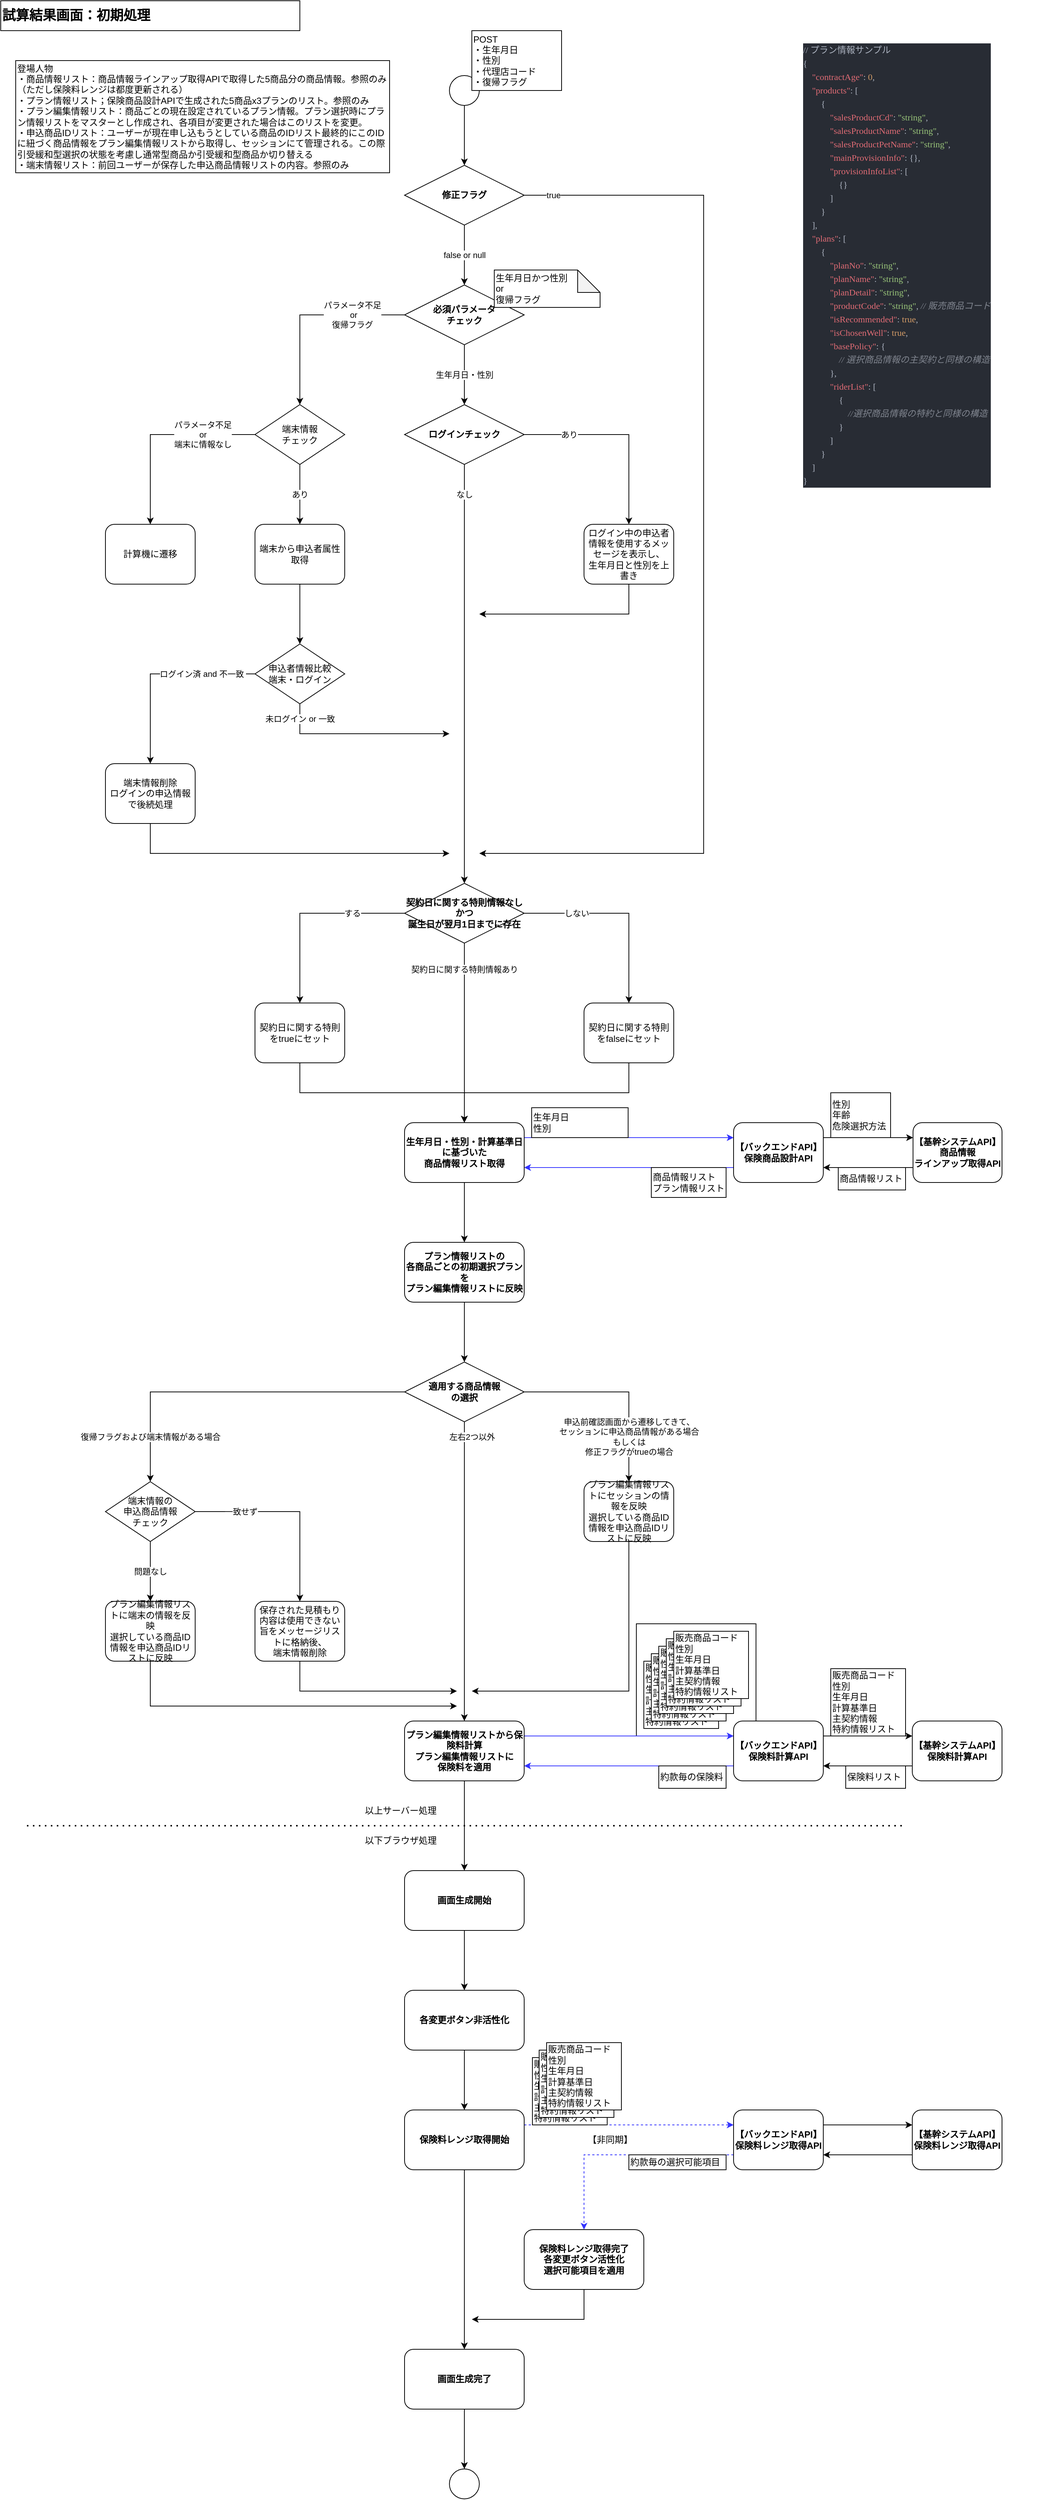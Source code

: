 <mxfile version="14.0.3" type="google" pages="3"><diagram id="KrsD2O7pRKDD_nRpnK3M" name="試算結果画面：初期処理フロー"><mxGraphModel dx="1426" dy="794" grid="1" gridSize="10" guides="1" tooltips="1" connect="1" arrows="1" fold="1" page="1" pageScale="1" pageWidth="1654" pageHeight="1169" math="0" shadow="0"><root><mxCell id="0"/><mxCell id="1" parent="0"/><mxCell id="Ljkeec6G52zbOlv1cPPY-3" value="" style="rounded=0;whiteSpace=wrap;html=1;" parent="1" vertex="1"><mxGeometry x="850" y="2170" width="160" height="150" as="geometry"/></mxCell><mxCell id="T1p_UftvMIY-agspTb1m-50" style="edgeStyle=orthogonalEdgeStyle;rounded=0;orthogonalLoop=1;jettySize=auto;html=1;exitX=1;exitY=0.25;exitDx=0;exitDy=0;fontColor=#000000;entryX=0;entryY=0.25;entryDx=0;entryDy=0;strokeColor=#3333FF;" parent="1" source="T1p_UftvMIY-agspTb1m-25" target="T1p_UftvMIY-agspTb1m-47" edge="1"><mxGeometry relative="1" as="geometry"><mxPoint x="820" y="1519" as="targetPoint"/></mxGeometry></mxCell><mxCell id="T1p_UftvMIY-agspTb1m-54" style="edgeStyle=orthogonalEdgeStyle;rounded=0;orthogonalLoop=1;jettySize=auto;html=1;exitX=0;exitY=0.75;exitDx=0;exitDy=0;entryX=1;entryY=0.75;entryDx=0;entryDy=0;fontColor=#000000;strokeColor=#3333FF;" parent="1" source="T1p_UftvMIY-agspTb1m-47" target="T1p_UftvMIY-agspTb1m-25" edge="1"><mxGeometry relative="1" as="geometry"><Array as="points"/></mxGeometry></mxCell><mxCell id="T1p_UftvMIY-agspTb1m-117" style="edgeStyle=orthogonalEdgeStyle;rounded=0;orthogonalLoop=1;jettySize=auto;html=1;exitX=1;exitY=0.25;exitDx=0;exitDy=0;entryX=0;entryY=0.25;entryDx=0;entryDy=0;fontColor=#000000;strokeColor=#3333FF;" parent="1" source="T1p_UftvMIY-agspTb1m-120" target="lEWYBwTw9iEIESQi2PKs-7" edge="1"><mxGeometry relative="1" as="geometry"><mxPoint x="870" y="2320" as="sourcePoint"/><mxPoint x="990" y="2320" as="targetPoint"/></mxGeometry></mxCell><mxCell id="T1p_UftvMIY-agspTb1m-119" style="edgeStyle=orthogonalEdgeStyle;rounded=0;orthogonalLoop=1;jettySize=auto;html=1;exitX=0;exitY=0.75;exitDx=0;exitDy=0;fontColor=#000000;entryX=1;entryY=0.75;entryDx=0;entryDy=0;strokeColor=#3333FF;" parent="1" source="lEWYBwTw9iEIESQi2PKs-7" target="T1p_UftvMIY-agspTb1m-120" edge="1"><mxGeometry relative="1" as="geometry"><mxPoint x="870" y="2365" as="targetPoint"/><mxPoint x="990" y="2365" as="sourcePoint"/><Array as="points"/></mxGeometry></mxCell><mxCell id="T1p_UftvMIY-agspTb1m-139" style="edgeStyle=orthogonalEdgeStyle;rounded=0;orthogonalLoop=1;jettySize=auto;html=1;exitX=0;exitY=0.75;exitDx=0;exitDy=0;fontColor=#000000;dashed=1;entryX=0.5;entryY=0;entryDx=0;entryDy=0;strokeColor=#3333FF;" parent="1" source="T1p_UftvMIY-agspTb1m-133" target="T1p_UftvMIY-agspTb1m-144" edge="1"><mxGeometry relative="1" as="geometry"><mxPoint x="362.5" y="3260" as="targetPoint"/></mxGeometry></mxCell><mxCell id="T1p_UftvMIY-agspTb1m-138" style="edgeStyle=orthogonalEdgeStyle;rounded=0;orthogonalLoop=1;jettySize=auto;html=1;entryX=0;entryY=0.25;entryDx=0;entryDy=0;fontColor=#000000;dashed=1;exitX=1;exitY=0.25;exitDx=0;exitDy=0;strokeColor=#3333FF;" parent="1" source="T1p_UftvMIY-agspTb1m-128" target="T1p_UftvMIY-agspTb1m-133" edge="1"><mxGeometry relative="1" as="geometry"><mxPoint x="480" y="2770" as="sourcePoint"/></mxGeometry></mxCell><mxCell id="T1p_UftvMIY-agspTb1m-146" value="&lt;b&gt;&lt;font style=&quot;font-size: 18px&quot;&gt;試算結果画面：初期処理&lt;/font&gt;&lt;/b&gt;" style="rounded=0;whiteSpace=wrap;html=1;fontColor=#000000;align=left;" parent="1" vertex="1"><mxGeometry width="400" height="40" as="geometry"/></mxCell><mxCell id="T1p_UftvMIY-agspTb1m-167" value="パラメータ不足&lt;br&gt;or&lt;br&gt;端末に情報なし" style="edgeStyle=orthogonalEdgeStyle;rounded=0;orthogonalLoop=1;jettySize=auto;html=1;entryX=0.5;entryY=0;entryDx=0;entryDy=0;fontColor=#000000;exitX=0;exitY=0.5;exitDx=0;exitDy=0;" parent="1" source="T1p_UftvMIY-agspTb1m-29" target="T1p_UftvMIY-agspTb1m-168" edge="1"><mxGeometry x="-0.462" relative="1" as="geometry"><mxPoint x="122.5" y="580" as="targetPoint"/><mxPoint as="offset"/><mxPoint x="272.5" y="800" as="sourcePoint"/></mxGeometry></mxCell><mxCell id="T1p_UftvMIY-agspTb1m-169" value="パラメータ不足&lt;br&gt;&amp;nbsp;or &lt;br&gt;復帰フラグ" style="edgeStyle=orthogonalEdgeStyle;rounded=0;orthogonalLoop=1;jettySize=auto;html=1;fontColor=#000000;exitX=0;exitY=0.5;exitDx=0;exitDy=0;entryX=0.5;entryY=0;entryDx=0;entryDy=0;" parent="1" source="T1p_UftvMIY-agspTb1m-11" target="T1p_UftvMIY-agspTb1m-29" edge="1"><mxGeometry x="-0.462" relative="1" as="geometry"><mxPoint x="364" y="790" as="targetPoint"/><mxPoint as="offset"/><mxPoint x="312.5" y="760" as="sourcePoint"/><Array as="points"><mxPoint x="400" y="420"/></Array></mxGeometry></mxCell><mxCell id="T1p_UftvMIY-agspTb1m-174" value="一致せず" style="edgeStyle=orthogonalEdgeStyle;rounded=0;orthogonalLoop=1;jettySize=auto;html=1;exitX=1;exitY=0.5;exitDx=0;exitDy=0;fontColor=#000000;entryX=0.5;entryY=0;entryDx=0;entryDy=0;" parent="1" source="T1p_UftvMIY-agspTb1m-66" target="oX-dZ8lFAsOINkMe55tT-1" edge="1"><mxGeometry x="-0.535" relative="1" as="geometry"><mxPoint x="142.5" y="2500" as="targetPoint"/><mxPoint as="offset"/></mxGeometry></mxCell><mxCell id="T1p_UftvMIY-agspTb1m-168" value="計算機に遷移" style="rounded=1;whiteSpace=wrap;html=1;" parent="1" vertex="1"><mxGeometry x="140" y="700" width="120" height="80" as="geometry"/></mxCell><mxCell id="T1p_UftvMIY-agspTb1m-9" value="" style="ellipse;whiteSpace=wrap;html=1;" parent="1" vertex="1"><mxGeometry x="600" y="100" width="40" height="40" as="geometry"/></mxCell><mxCell id="T1p_UftvMIY-agspTb1m-10" value="POST&lt;br&gt;・生年月日&lt;br&gt;・性別&lt;br&gt;・代理店コード&lt;br&gt;・復帰フラグ" style="rounded=0;whiteSpace=wrap;html=1;align=left;" parent="1" vertex="1"><mxGeometry x="630" y="40" width="120" height="80" as="geometry"/></mxCell><mxCell id="RAUWAmEdhUDCVPvg9fUE-6" value="生年月日・性別" style="edgeStyle=orthogonalEdgeStyle;rounded=0;orthogonalLoop=1;jettySize=auto;html=1;exitX=0.5;exitY=1;exitDx=0;exitDy=0;entryX=0.5;entryY=0;entryDx=0;entryDy=0;" parent="1" source="T1p_UftvMIY-agspTb1m-11" target="OGJlnk37klxA8ZpI2kUJ-12" edge="1"><mxGeometry relative="1" as="geometry"/></mxCell><mxCell id="T1p_UftvMIY-agspTb1m-11" value="必須パラメータ&lt;br&gt;チェック" style="rhombus;whiteSpace=wrap;html=1;fontStyle=1" parent="1" vertex="1"><mxGeometry x="540" y="380" width="160" height="80" as="geometry"/></mxCell><mxCell id="T1p_UftvMIY-agspTb1m-13" value="" style="edgeStyle=orthogonalEdgeStyle;rounded=0;orthogonalLoop=1;jettySize=auto;html=1;entryX=0.5;entryY=0;entryDx=0;entryDy=0;" parent="1" source="T1p_UftvMIY-agspTb1m-9" target="n7HOkFMXNgqQYI7FZ9vo-1" edge="1"><mxGeometry relative="1" as="geometry"><mxPoint x="870" y="260" as="targetPoint"/></mxGeometry></mxCell><mxCell id="T1p_UftvMIY-agspTb1m-23" value="端末から申込者属性取得" style="rounded=1;whiteSpace=wrap;html=1;" parent="1" vertex="1"><mxGeometry x="340" y="700" width="120" height="80" as="geometry"/></mxCell><mxCell id="5nNDqRfKe9sAtgtXU-FM-2" value="" style="edgeStyle=orthogonalEdgeStyle;rounded=0;orthogonalLoop=1;jettySize=auto;html=1;entryX=0.5;entryY=0;entryDx=0;entryDy=0;" parent="1" source="T1p_UftvMIY-agspTb1m-25" target="5nNDqRfKe9sAtgtXU-FM-1" edge="1"><mxGeometry relative="1" as="geometry"/></mxCell><mxCell id="T1p_UftvMIY-agspTb1m-25" value="生年月日・性別・計算基準日に基づいた&lt;br&gt;商品情報リスト取得" style="rounded=1;whiteSpace=wrap;html=1;fontStyle=1" parent="1" vertex="1"><mxGeometry x="540" y="1500" width="160" height="80" as="geometry"/></mxCell><mxCell id="T1p_UftvMIY-agspTb1m-72" value="あり" style="edgeStyle=orthogonalEdgeStyle;rounded=0;orthogonalLoop=1;jettySize=auto;html=1;exitX=0.5;exitY=1;exitDx=0;exitDy=0;entryX=0.5;entryY=0;entryDx=0;entryDy=0;fontColor=#000000;" parent="1" source="T1p_UftvMIY-agspTb1m-29" target="T1p_UftvMIY-agspTb1m-23" edge="1"><mxGeometry relative="1" as="geometry"/></mxCell><mxCell id="T1p_UftvMIY-agspTb1m-29" value="端末情報&lt;br&gt;チェック" style="rhombus;whiteSpace=wrap;html=1;" parent="1" vertex="1"><mxGeometry x="340" y="540" width="120" height="80" as="geometry"/></mxCell><mxCell id="T1p_UftvMIY-agspTb1m-46" value="&lt;span style=&quot;text-align: center&quot;&gt;生年月日かつ性別&lt;/span&gt;&lt;br style=&quot;text-align: center&quot;&gt;&lt;span style=&quot;text-align: center&quot;&gt;or&lt;/span&gt;&lt;br style=&quot;text-align: center&quot;&gt;&lt;span style=&quot;text-align: center&quot;&gt;復帰フラグ&lt;/span&gt;" style="shape=note;whiteSpace=wrap;html=1;backgroundOutline=1;darkOpacity=0.05;fontColor=#000000;align=left;verticalAlign=middle;" parent="1" vertex="1"><mxGeometry x="660" y="360" width="141.5" height="50" as="geometry"/></mxCell><mxCell id="T1p_UftvMIY-agspTb1m-56" value="なし" style="edgeStyle=orthogonalEdgeStyle;rounded=0;orthogonalLoop=1;jettySize=auto;html=1;exitX=0.5;exitY=1;exitDx=0;exitDy=0;entryX=0.5;entryY=0;entryDx=0;entryDy=0;" parent="1" source="OGJlnk37klxA8ZpI2kUJ-12" target="Ljkeec6G52zbOlv1cPPY-5" edge="1"><mxGeometry x="-0.857" relative="1" as="geometry"><mxPoint x="622.5" y="940" as="sourcePoint"/><mxPoint x="623.5" y="1140" as="targetPoint"/><mxPoint as="offset"/></mxGeometry></mxCell><mxCell id="T1p_UftvMIY-agspTb1m-58" style="edgeStyle=orthogonalEdgeStyle;rounded=0;orthogonalLoop=1;jettySize=auto;html=1;exitX=0.5;exitY=1;exitDx=0;exitDy=0;fontColor=#000000;entryX=0.5;entryY=0;entryDx=0;entryDy=0;" parent="1" source="T1p_UftvMIY-agspTb1m-23" target="OGJlnk37klxA8ZpI2kUJ-3" edge="1"><mxGeometry relative="1" as="geometry"><mxPoint x="402.5" y="1140" as="targetPoint"/></mxGeometry></mxCell><mxCell id="T1p_UftvMIY-agspTb1m-108" value="問題なし" style="edgeStyle=orthogonalEdgeStyle;rounded=0;orthogonalLoop=1;jettySize=auto;html=1;exitX=0.5;exitY=1;exitDx=0;exitDy=0;entryX=0.5;entryY=0;entryDx=0;entryDy=0;fontColor=#000000;" parent="1" source="T1p_UftvMIY-agspTb1m-66" target="T1p_UftvMIY-agspTb1m-107" edge="1"><mxGeometry relative="1" as="geometry"/></mxCell><mxCell id="T1p_UftvMIY-agspTb1m-66" value="端末情報の&lt;br&gt;申込商品情報&lt;br&gt;チェック" style="rhombus;whiteSpace=wrap;html=1;" parent="1" vertex="1"><mxGeometry x="140" y="1980" width="120" height="80" as="geometry"/></mxCell><mxCell id="T1p_UftvMIY-agspTb1m-69" value="復帰フラグおよび端末情報がある場合" style="edgeStyle=orthogonalEdgeStyle;rounded=0;orthogonalLoop=1;jettySize=auto;html=1;exitX=0;exitY=0.5;exitDx=0;exitDy=0;entryX=0.5;entryY=0;entryDx=0;entryDy=0;fontColor=#000000;" parent="1" source="T1p_UftvMIY-agspTb1m-67" target="T1p_UftvMIY-agspTb1m-66" edge="1"><mxGeometry x="0.739" relative="1" as="geometry"><mxPoint as="offset"/></mxGeometry></mxCell><mxCell id="T1p_UftvMIY-agspTb1m-67" value="適用する商品情報&lt;br&gt;の選択" style="rhombus;whiteSpace=wrap;html=1;fontStyle=1" parent="1" vertex="1"><mxGeometry x="540" y="1820" width="160" height="80" as="geometry"/></mxCell><mxCell id="T1p_UftvMIY-agspTb1m-102" value="申込前確認画面から遷移してきて、&lt;br&gt;セッションに申込商品情報がある場合&lt;br&gt;もしくは&lt;br&gt;修正フラグがtrueの場合" style="edgeStyle=orthogonalEdgeStyle;rounded=0;orthogonalLoop=1;jettySize=auto;html=1;exitX=1;exitY=0.5;exitDx=0;exitDy=0;entryX=0.5;entryY=0;entryDx=0;entryDy=0;fontColor=#000000;" parent="1" source="T1p_UftvMIY-agspTb1m-67" target="T1p_UftvMIY-agspTb1m-101" edge="1"><mxGeometry x="0.538" relative="1" as="geometry"><mxPoint as="offset"/><mxPoint x="920" y="2149" as="sourcePoint"/><Array as="points"><mxPoint x="840" y="1860"/></Array></mxGeometry></mxCell><mxCell id="T1p_UftvMIY-agspTb1m-111" style="edgeStyle=orthogonalEdgeStyle;rounded=0;orthogonalLoop=1;jettySize=auto;html=1;exitX=0.5;exitY=1;exitDx=0;exitDy=0;fontColor=#000000;" parent="1" source="T1p_UftvMIY-agspTb1m-101" edge="1"><mxGeometry relative="1" as="geometry"><Array as="points"><mxPoint x="840" y="2260"/></Array><mxPoint x="630" y="2260" as="targetPoint"/></mxGeometry></mxCell><mxCell id="T1p_UftvMIY-agspTb1m-101" value="プラン編集情報リストにセッションの情報を反映&lt;br&gt;選択している商品ID情報を申込商品IDリストに反映" style="rounded=1;whiteSpace=wrap;html=1;" parent="1" vertex="1"><mxGeometry x="780" y="1980" width="120" height="80" as="geometry"/></mxCell><mxCell id="T1p_UftvMIY-agspTb1m-106" style="edgeStyle=orthogonalEdgeStyle;rounded=0;orthogonalLoop=1;jettySize=auto;html=1;exitX=0.5;exitY=1;exitDx=0;exitDy=0;fontColor=#000000;entryX=0.5;entryY=0;entryDx=0;entryDy=0;" parent="1" source="5nNDqRfKe9sAtgtXU-FM-1" target="T1p_UftvMIY-agspTb1m-67" edge="1"><mxGeometry relative="1" as="geometry"><mxPoint x="620" y="1900" as="sourcePoint"/><mxPoint x="722.5" y="2500" as="targetPoint"/></mxGeometry></mxCell><mxCell id="T1p_UftvMIY-agspTb1m-112" style="edgeStyle=orthogonalEdgeStyle;rounded=0;orthogonalLoop=1;jettySize=auto;html=1;exitX=0.5;exitY=1;exitDx=0;exitDy=0;fontColor=#000000;" parent="1" source="T1p_UftvMIY-agspTb1m-107" edge="1"><mxGeometry relative="1" as="geometry"><Array as="points"><mxPoint x="200" y="2280"/></Array><mxPoint x="610" y="2280" as="targetPoint"/><mxPoint x="200" y="2440" as="sourcePoint"/></mxGeometry></mxCell><mxCell id="T1p_UftvMIY-agspTb1m-107" value="プラン編集情報リストに端末の情報を反映&lt;br&gt;&lt;span style=&quot;&quot;&gt;選択している商品ID情報を申込商品IDリストに反映&lt;/span&gt;" style="rounded=1;whiteSpace=wrap;html=1;fontStyle=0" parent="1" vertex="1"><mxGeometry x="140" y="2140" width="120" height="80" as="geometry"/></mxCell><mxCell id="T1p_UftvMIY-agspTb1m-120" value="プラン編集情報リストから保険料計算&lt;br&gt;プラン編集情報リストに&lt;br&gt;保険料を適用" style="rounded=1;whiteSpace=wrap;html=1;fontStyle=1" parent="1" vertex="1"><mxGeometry x="540" y="2300" width="160" height="80" as="geometry"/></mxCell><mxCell id="T1p_UftvMIY-agspTb1m-129" value="商品情報リスト&lt;br&gt;プラン&lt;span&gt;情報リスト&lt;/span&gt;" style="rounded=0;whiteSpace=wrap;html=1;align=left;" parent="1" vertex="1"><mxGeometry x="870" y="1560" width="100" height="40" as="geometry"/></mxCell><mxCell id="T1p_UftvMIY-agspTb1m-131" value="約款毎の保険料" style="rounded=0;whiteSpace=wrap;html=1;align=left;" parent="1" vertex="1"><mxGeometry x="880" y="2360" width="90" height="30" as="geometry"/></mxCell><mxCell id="T1p_UftvMIY-agspTb1m-140" value="【非同期】" style="text;html=1;strokeColor=none;fillColor=none;align=center;verticalAlign=middle;whiteSpace=wrap;rounded=0;fontColor=#000000;" parent="1" vertex="1"><mxGeometry x="780" y="2850" width="70" height="20" as="geometry"/></mxCell><mxCell id="T1p_UftvMIY-agspTb1m-185" style="edgeStyle=orthogonalEdgeStyle;rounded=0;orthogonalLoop=1;jettySize=auto;html=1;exitX=0.5;exitY=1;exitDx=0;exitDy=0;entryX=0.5;entryY=0;entryDx=0;entryDy=0;" parent="1" source="T1p_UftvMIY-agspTb1m-128" target="T1p_UftvMIY-agspTb1m-186" edge="1"><mxGeometry relative="1" as="geometry"><mxPoint x="622.5" y="4080" as="targetPoint"/></mxGeometry></mxCell><mxCell id="T1p_UftvMIY-agspTb1m-128" value="保険料レンジ取得開始" style="rounded=1;whiteSpace=wrap;html=1;verticalAlign=middle;fontStyle=1" parent="1" vertex="1"><mxGeometry x="540" y="2820" width="160" height="80" as="geometry"/></mxCell><mxCell id="T1p_UftvMIY-agspTb1m-143" style="edgeStyle=orthogonalEdgeStyle;rounded=0;orthogonalLoop=1;jettySize=auto;html=1;exitX=0.5;exitY=1;exitDx=0;exitDy=0;entryX=0.5;entryY=0;entryDx=0;entryDy=0;fontColor=#000000;" parent="1" source="T1p_UftvMIY-agspTb1m-141" target="T1p_UftvMIY-agspTb1m-128" edge="1"><mxGeometry relative="1" as="geometry"/></mxCell><mxCell id="T1p_UftvMIY-agspTb1m-141" value="各変更ボタン非活性化" style="rounded=1;whiteSpace=wrap;html=1;fontStyle=1" parent="1" vertex="1"><mxGeometry x="540" y="2660" width="160" height="80" as="geometry"/></mxCell><mxCell id="T1p_UftvMIY-agspTb1m-187" style="edgeStyle=orthogonalEdgeStyle;rounded=0;orthogonalLoop=1;jettySize=auto;html=1;exitX=0.5;exitY=1;exitDx=0;exitDy=0;" parent="1" source="T1p_UftvMIY-agspTb1m-144" edge="1"><mxGeometry relative="1" as="geometry"><mxPoint x="630" y="3100" as="targetPoint"/><Array as="points"><mxPoint x="780" y="3100"/></Array></mxGeometry></mxCell><mxCell id="T1p_UftvMIY-agspTb1m-144" value="保険料レンジ取得完了&lt;br&gt;各変更ボタン活性化&lt;br&gt;選択可能項目を適用" style="rounded=1;whiteSpace=wrap;html=1;fontStyle=1" parent="1" vertex="1"><mxGeometry x="700" y="2980" width="160" height="80" as="geometry"/></mxCell><mxCell id="T1p_UftvMIY-agspTb1m-47" value="【バックエンドAPI】&lt;br&gt;保険商品設計API" style="rounded=1;whiteSpace=wrap;html=1;fontStyle=1" parent="1" vertex="1"><mxGeometry x="980" y="1500" width="120" height="80" as="geometry"/></mxCell><mxCell id="T1p_UftvMIY-agspTb1m-115" value="【基幹システムAPI】&lt;br&gt;保険料計算API" style="rounded=1;whiteSpace=wrap;html=1;fontStyle=1" parent="1" vertex="1"><mxGeometry x="1219" y="2300" width="120" height="80" as="geometry"/></mxCell><mxCell id="T1p_UftvMIY-agspTb1m-116" style="edgeStyle=orthogonalEdgeStyle;rounded=0;orthogonalLoop=1;jettySize=auto;html=1;exitX=1;exitY=0.25;exitDx=0;exitDy=0;fontColor=#000000;entryX=0;entryY=0.25;entryDx=0;entryDy=0;" parent="1" source="lEWYBwTw9iEIESQi2PKs-7" target="T1p_UftvMIY-agspTb1m-115" edge="1"><mxGeometry relative="1" as="geometry"><mxPoint x="1141" y="2300" as="targetPoint"/><mxPoint x="1100" y="2240" as="sourcePoint"/></mxGeometry></mxCell><mxCell id="T1p_UftvMIY-agspTb1m-118" style="edgeStyle=orthogonalEdgeStyle;rounded=0;orthogonalLoop=1;jettySize=auto;html=1;exitX=0;exitY=0.75;exitDx=0;exitDy=0;entryX=1;entryY=0.75;entryDx=0;entryDy=0;fontColor=#000000;" parent="1" source="T1p_UftvMIY-agspTb1m-115" target="lEWYBwTw9iEIESQi2PKs-7" edge="1"><mxGeometry relative="1" as="geometry"><mxPoint x="1100" y="2280" as="targetPoint"/></mxGeometry></mxCell><mxCell id="T1p_UftvMIY-agspTb1m-133" value="【バックエンドAPI】&lt;br&gt;保険料レンジ取得API" style="rounded=1;whiteSpace=wrap;html=1;fontStyle=1" parent="1" vertex="1"><mxGeometry x="980" y="2820" width="120" height="80" as="geometry"/></mxCell><mxCell id="T1p_UftvMIY-agspTb1m-134" value="【基幹システムAPI】&lt;br&gt;保険料レンジ取得API" style="rounded=1;whiteSpace=wrap;html=1;fontStyle=1" parent="1" vertex="1"><mxGeometry x="1219" y="2820" width="120" height="80" as="geometry"/></mxCell><mxCell id="T1p_UftvMIY-agspTb1m-135" style="edgeStyle=orthogonalEdgeStyle;rounded=0;orthogonalLoop=1;jettySize=auto;html=1;exitX=1;exitY=0.25;exitDx=0;exitDy=0;fontColor=#000000;entryX=0;entryY=0.25;entryDx=0;entryDy=0;" parent="1" source="T1p_UftvMIY-agspTb1m-133" target="T1p_UftvMIY-agspTb1m-134" edge="1"><mxGeometry relative="1" as="geometry"><mxPoint x="141" y="2860" as="targetPoint"/></mxGeometry></mxCell><mxCell id="T1p_UftvMIY-agspTb1m-136" style="edgeStyle=orthogonalEdgeStyle;rounded=0;orthogonalLoop=1;jettySize=auto;html=1;exitX=0;exitY=0.75;exitDx=0;exitDy=0;entryX=1;entryY=0.75;entryDx=0;entryDy=0;fontColor=#000000;" parent="1" source="T1p_UftvMIY-agspTb1m-134" target="T1p_UftvMIY-agspTb1m-133" edge="1"><mxGeometry relative="1" as="geometry"/></mxCell><mxCell id="T1p_UftvMIY-agspTb1m-137" value="約款毎の選択可能項目" style="rounded=0;whiteSpace=wrap;html=1;align=left;" parent="1" vertex="1"><mxGeometry x="840" y="2880" width="130" height="20" as="geometry"/></mxCell><mxCell id="T1p_UftvMIY-agspTb1m-28" value="登場人物&lt;br&gt;&lt;div&gt;・商品情報リスト：商品情報ラインアップ取得APIで取得した5商品分の商品情報。参照のみ（ただし保険料レンジは都度更新される）&lt;/div&gt;&lt;div&gt;・プラン情報リスト；保険商品設計APIで生成された5商品x3プランのリスト。参照のみ&lt;/div&gt;&lt;div&gt;・プラン編集情報リスト：商品ごとの現在設定されているプラン情報。プラン選択時にプラン情報リストをマスターとし作成され、各項目が変更された場合はこのリストを変更。&lt;/div&gt;&lt;div&gt;・申込商品IDリスト：ユーザーが現在申し込もうとしている商品のIDリスト最終的にこのIDに紐づく商品情報をプラン編集情報リストから取得し、セッションにて管理される。この際引受緩和型選択の状態を考慮し通常型商品か引受緩和型商品か切り替える&lt;/div&gt;&lt;div&gt;・端末情報リスト：前回ユーザーが保存した申込商品情報リストの内容。参照のみ&lt;/div&gt;" style="rounded=0;whiteSpace=wrap;html=1;align=left;" parent="1" vertex="1"><mxGeometry x="20" y="80" width="500" height="150" as="geometry"/></mxCell><mxCell id="T1p_UftvMIY-agspTb1m-175" value="" style="endArrow=none;dashed=1;html=1;dashPattern=1 3;strokeWidth=2;" parent="1" edge="1"><mxGeometry width="50" height="50" relative="1" as="geometry"><mxPoint x="35" y="2440" as="sourcePoint"/><mxPoint x="1205" y="2440" as="targetPoint"/></mxGeometry></mxCell><mxCell id="T1p_UftvMIY-agspTb1m-176" value="以下ブラウザ処理" style="text;html=1;strokeColor=none;fillColor=none;align=center;verticalAlign=middle;whiteSpace=wrap;rounded=0;fontColor=#000000;" parent="1" vertex="1"><mxGeometry x="480" y="2450" width="110" height="20" as="geometry"/></mxCell><mxCell id="T1p_UftvMIY-agspTb1m-177" value="【基幹システムAPI】&lt;br&gt;商品情報&lt;br&gt;ラインアップ取得API" style="rounded=1;whiteSpace=wrap;html=1;fontStyle=1" parent="1" vertex="1"><mxGeometry x="1220" y="1500" width="119" height="80" as="geometry"/></mxCell><mxCell id="T1p_UftvMIY-agspTb1m-178" style="edgeStyle=orthogonalEdgeStyle;rounded=0;orthogonalLoop=1;jettySize=auto;html=1;exitX=1;exitY=0.25;exitDx=0;exitDy=0;fontColor=#000000;entryX=0;entryY=0.25;entryDx=0;entryDy=0;" parent="1" source="T1p_UftvMIY-agspTb1m-47" target="T1p_UftvMIY-agspTb1m-177" edge="1"><mxGeometry relative="1" as="geometry"><mxPoint x="1100.0" y="1639.61" as="sourcePoint"/><mxPoint x="1290" y="1600" as="targetPoint"/><Array as="points"/></mxGeometry></mxCell><mxCell id="T1p_UftvMIY-agspTb1m-179" style="edgeStyle=orthogonalEdgeStyle;rounded=0;orthogonalLoop=1;jettySize=auto;html=1;fontColor=#000000;exitX=0;exitY=0.75;exitDx=0;exitDy=0;entryX=1;entryY=0.75;entryDx=0;entryDy=0;" parent="1" source="T1p_UftvMIY-agspTb1m-177" target="T1p_UftvMIY-agspTb1m-47" edge="1"><mxGeometry relative="1" as="geometry"><mxPoint x="1287.2" y="1640" as="sourcePoint"/><mxPoint x="1100" y="1640.41" as="targetPoint"/><Array as="points"><mxPoint x="1220" y="1560"/><mxPoint x="1220" y="1560"/></Array></mxGeometry></mxCell><mxCell id="T1p_UftvMIY-agspTb1m-181" value="商品情報リスト" style="rounded=0;whiteSpace=wrap;html=1;align=left;" parent="1" vertex="1"><mxGeometry x="1120" y="1560" width="90" height="30" as="geometry"/></mxCell><mxCell id="T1p_UftvMIY-agspTb1m-184" value="性別&lt;br&gt;年齢&lt;br&gt;危険選択方法" style="rounded=0;whiteSpace=wrap;html=1;align=left;" parent="1" vertex="1"><mxGeometry x="1110" y="1460" width="80" height="60" as="geometry"/></mxCell><mxCell id="xrGDgcVcXC0_h2MAVp-0-2" style="edgeStyle=orthogonalEdgeStyle;rounded=0;orthogonalLoop=1;jettySize=auto;html=1;exitX=0.5;exitY=1;exitDx=0;exitDy=0;entryX=0.5;entryY=0;entryDx=0;entryDy=0;strokeColor=#000000;" parent="1" source="T1p_UftvMIY-agspTb1m-186" target="xrGDgcVcXC0_h2MAVp-0-1" edge="1"><mxGeometry relative="1" as="geometry"/></mxCell><mxCell id="T1p_UftvMIY-agspTb1m-186" value="画面生成完了" style="rounded=1;whiteSpace=wrap;html=1;fontStyle=1" parent="1" vertex="1"><mxGeometry x="540" y="3140" width="160" height="80" as="geometry"/></mxCell><mxCell id="T1p_UftvMIY-agspTb1m-188" value="以上サーバー処理" style="text;html=1;strokeColor=none;fillColor=none;align=center;verticalAlign=middle;whiteSpace=wrap;rounded=0;fontColor=#000000;" parent="1" vertex="1"><mxGeometry x="480" y="2410" width="110" height="20" as="geometry"/></mxCell><mxCell id="T1p_UftvMIY-agspTb1m-189" value="販売商品コード&lt;br&gt;性別&lt;br&gt;生年月日&lt;br&gt;計算基準日&lt;br&gt;主契約情報&lt;br&gt;特約情報リスト&lt;br&gt;" style="rounded=0;whiteSpace=wrap;html=1;align=left;" parent="1" vertex="1"><mxGeometry x="860" y="2220" width="100" height="90" as="geometry"/></mxCell><mxCell id="T1p_UftvMIY-agspTb1m-190" value="販売商品コード&lt;br&gt;性別&lt;br&gt;生年月日&lt;br&gt;計算基準日&lt;br&gt;主契約情報&lt;br&gt;特約情報リスト&lt;br&gt;" style="rounded=0;whiteSpace=wrap;html=1;align=left;" parent="1" vertex="1"><mxGeometry x="870" y="2210" width="100" height="90" as="geometry"/></mxCell><mxCell id="T1p_UftvMIY-agspTb1m-191" value="販売商品コード&lt;br&gt;性別&lt;br&gt;生年月日&lt;br&gt;計算基準日&lt;br&gt;主契約情報&lt;br&gt;特約情報リスト&lt;br&gt;" style="rounded=0;whiteSpace=wrap;html=1;align=left;" parent="1" vertex="1"><mxGeometry x="880" y="2200" width="100" height="90" as="geometry"/></mxCell><mxCell id="T1p_UftvMIY-agspTb1m-192" value="販売商品コード&lt;br&gt;性別&lt;br&gt;生年月日&lt;br&gt;計算基準日&lt;br&gt;主契約情報&lt;br&gt;特約情報リスト&lt;br&gt;" style="rounded=0;whiteSpace=wrap;html=1;align=left;" parent="1" vertex="1"><mxGeometry x="711" y="2750" width="100" height="90" as="geometry"/></mxCell><mxCell id="T1p_UftvMIY-agspTb1m-194" value="販売商品コード&lt;br&gt;性別&lt;br&gt;生年月日&lt;br&gt;計算基準日&lt;br&gt;主契約情報&lt;br&gt;特約情報リスト&lt;br&gt;" style="rounded=0;whiteSpace=wrap;html=1;align=left;" parent="1" vertex="1"><mxGeometry x="720" y="2740" width="100" height="90" as="geometry"/></mxCell><mxCell id="T1p_UftvMIY-agspTb1m-195" value="販売商品コード&lt;br&gt;性別&lt;br&gt;生年月日&lt;br&gt;計算基準日&lt;br&gt;主契約情報&lt;br&gt;特約情報リスト&lt;br&gt;" style="rounded=0;whiteSpace=wrap;html=1;align=left;" parent="1" vertex="1"><mxGeometry x="730" y="2730" width="100" height="90" as="geometry"/></mxCell><mxCell id="lEWYBwTw9iEIESQi2PKs-7" value="【バックエンドAPI】&lt;br&gt;保険料計算API" style="rounded=1;whiteSpace=wrap;html=1;fontStyle=1" parent="1" vertex="1"><mxGeometry x="980" y="2300" width="120" height="80" as="geometry"/></mxCell><mxCell id="lEWYBwTw9iEIESQi2PKs-11" value="販売商品コード&lt;br&gt;性別&lt;br&gt;生年月日&lt;br&gt;計算基準日&lt;br&gt;主契約情報&lt;br&gt;特約情報リスト&lt;br&gt;" style="rounded=0;whiteSpace=wrap;html=1;align=left;" parent="1" vertex="1"><mxGeometry x="1110" y="2230" width="100" height="90" as="geometry"/></mxCell><mxCell id="o1JyIHuFgQ5VsgUuQSC5-2" value="保険料リスト" style="rounded=0;whiteSpace=wrap;html=1;align=left;" parent="1" vertex="1"><mxGeometry x="1130" y="2360" width="80" height="30" as="geometry"/></mxCell><mxCell id="o1JyIHuFgQ5VsgUuQSC5-4" style="edgeStyle=orthogonalEdgeStyle;rounded=0;orthogonalLoop=1;jettySize=auto;html=1;exitX=0.5;exitY=1;exitDx=0;exitDy=0;entryX=0.5;entryY=0;entryDx=0;entryDy=0;" parent="1" source="o1JyIHuFgQ5VsgUuQSC5-3" target="T1p_UftvMIY-agspTb1m-141" edge="1"><mxGeometry relative="1" as="geometry"/></mxCell><mxCell id="o1JyIHuFgQ5VsgUuQSC5-3" value="画面生成開始" style="rounded=1;whiteSpace=wrap;html=1;fontStyle=1" parent="1" vertex="1"><mxGeometry x="540" y="2500" width="160" height="80" as="geometry"/></mxCell><mxCell id="xrGDgcVcXC0_h2MAVp-0-1" value="" style="ellipse;whiteSpace=wrap;html=1;" parent="1" vertex="1"><mxGeometry x="600" y="3300" width="40" height="40" as="geometry"/></mxCell><mxCell id="oX-dZ8lFAsOINkMe55tT-2" style="edgeStyle=orthogonalEdgeStyle;rounded=0;orthogonalLoop=1;jettySize=auto;html=1;exitX=0.5;exitY=1;exitDx=0;exitDy=0;strokeColor=#000000;fontColor=#000000;" parent="1" source="oX-dZ8lFAsOINkMe55tT-1" edge="1"><mxGeometry relative="1" as="geometry"><mxPoint x="610" y="2260" as="targetPoint"/><Array as="points"><mxPoint x="400" y="2260"/></Array><mxPoint x="400" y="2440" as="sourcePoint"/></mxGeometry></mxCell><mxCell id="oX-dZ8lFAsOINkMe55tT-1" value="保存された見積もり内容は使用できない旨をメッセージリストに格納後、&lt;br&gt;端末情報削除" style="rounded=1;whiteSpace=wrap;html=1;" parent="1" vertex="1"><mxGeometry x="340" y="2140" width="120" height="80" as="geometry"/></mxCell><mxCell id="HdBhqhYqwTzpTffbgJMA-6" value="生年月日&lt;br&gt;性別" style="rounded=0;whiteSpace=wrap;html=1;align=left;" parent="1" vertex="1"><mxGeometry x="710" y="1480" width="129" height="40" as="geometry"/></mxCell><mxCell id="RvfBKMBmC9bzLOxToL5V-2" style="edgeStyle=orthogonalEdgeStyle;rounded=0;orthogonalLoop=1;jettySize=auto;html=1;exitX=0.5;exitY=1;exitDx=0;exitDy=0;entryX=0.5;entryY=0;entryDx=0;entryDy=0;fontColor=#000000;" parent="1" source="T1p_UftvMIY-agspTb1m-120" target="o1JyIHuFgQ5VsgUuQSC5-3" edge="1"><mxGeometry relative="1" as="geometry"><mxPoint x="622.5" y="2720" as="sourcePoint"/><mxPoint x="622.5" y="2800" as="targetPoint"/></mxGeometry></mxCell><mxCell id="RvfBKMBmC9bzLOxToL5V-6" value="左右2つ以外" style="edgeStyle=orthogonalEdgeStyle;rounded=0;orthogonalLoop=1;jettySize=auto;html=1;exitX=0.5;exitY=1;exitDx=0;exitDy=0;entryX=0.5;entryY=0;entryDx=0;entryDy=0;fontColor=#000000;" parent="1" source="T1p_UftvMIY-agspTb1m-67" edge="1"><mxGeometry x="-0.9" y="10" relative="1" as="geometry"><mxPoint x="620" y="2180" as="sourcePoint"/><mxPoint x="620" y="2300" as="targetPoint"/><mxPoint as="offset"/></mxGeometry></mxCell><mxCell id="_sEBmYw6vY2tjvdAkSkr-2" value="&lt;div style=&quot;color: rgb(171 , 178 , 191) ; background-color: rgb(40 , 44 , 52) ; font-weight: normal ; font-size: 12px ; line-height: 18px&quot;&gt;&lt;div&gt;&lt;span style=&quot;color: #abb2bf&quot;&gt;&lt;font face=&quot;Lucida Console&quot;&gt;// プラン情報サンプル&lt;/font&gt;&lt;/span&gt;&lt;/div&gt;&lt;div&gt;&lt;span style=&quot;color: #abb2bf&quot;&gt;&lt;font face=&quot;Lucida Console&quot;&gt;{&lt;/font&gt;&lt;/span&gt;&lt;/div&gt;&lt;div&gt;&lt;font face=&quot;Lucida Console&quot;&gt;&lt;span style=&quot;color: #abb2bf&quot;&gt;&lt;/span&gt;&lt;span style=&quot;color: #e06c75&quot;&gt;&amp;nbsp; &amp;nbsp; &quot;contractAge&quot;&lt;/span&gt;&lt;span style=&quot;color: #abb2bf&quot;&gt;: &lt;/span&gt;&lt;span style=&quot;color: #d19a66&quot;&gt;0&lt;/span&gt;&lt;span style=&quot;color: #abb2bf&quot;&gt;,&lt;/span&gt;&lt;/font&gt;&lt;/div&gt;&lt;div&gt;&lt;font face=&quot;Lucida Console&quot;&gt;&lt;span style=&quot;color: #abb2bf&quot;&gt;&lt;/span&gt;&lt;span style=&quot;color: #e06c75&quot;&gt;&amp;nbsp; &amp;nbsp; &quot;products&quot;&lt;/span&gt;&lt;span style=&quot;color: #abb2bf&quot;&gt;: [&lt;/span&gt;&lt;/font&gt;&lt;/div&gt;&lt;div&gt;&lt;font face=&quot;Lucida Console&quot;&gt;&lt;span style=&quot;color: rgb(224 , 108 , 117)&quot;&gt;&amp;nbsp; &amp;nbsp;&lt;/span&gt;&lt;span style=&quot;color: rgb(224 , 108 , 117)&quot;&gt;&amp;nbsp;&lt;/span&gt;&lt;span style=&quot;color: rgb(224 , 108 , 117)&quot;&gt;&amp;nbsp; &amp;nbsp;&lt;/span&gt;&lt;span style=&quot;color: rgb(224 , 108 , 117)&quot;&gt;&amp;nbsp;&lt;/span&gt;{&lt;/font&gt;&lt;/div&gt;&lt;div&gt;&lt;font face=&quot;Lucida Console&quot;&gt;&lt;span style=&quot;color: #abb2bf&quot;&gt;&lt;/span&gt;&lt;span style=&quot;color: rgb(224 , 108 , 117)&quot;&gt;&amp;nbsp; &amp;nbsp;&lt;/span&gt;&lt;span style=&quot;color: rgb(224 , 108 , 117)&quot;&gt;&amp;nbsp;&lt;/span&gt;&lt;span style=&quot;color: rgb(224 , 108 , 117)&quot;&gt;&amp;nbsp; &amp;nbsp;&lt;/span&gt;&lt;span style=&quot;color: rgb(224 , 108 , 117)&quot;&gt;&amp;nbsp;&lt;/span&gt;&lt;span style=&quot;color: rgb(224 , 108 , 117)&quot;&gt;&amp;nbsp; &amp;nbsp;&lt;/span&gt;&lt;span style=&quot;color: rgb(224 , 108 , 117)&quot;&gt;&amp;nbsp;&lt;/span&gt;&lt;span style=&quot;color: rgb(224 , 108 , 117)&quot;&gt;&quot;salesProductCd&quot;&lt;/span&gt;: &lt;span style=&quot;color: rgb(152 , 195 , 121)&quot;&gt;&quot;string&quot;&lt;/span&gt;,&lt;/font&gt;&lt;/div&gt;&lt;div&gt;&lt;font face=&quot;Lucida Console&quot;&gt;&lt;span style=&quot;color: #abb2bf&quot;&gt;&lt;/span&gt;&lt;span style=&quot;color: rgb(224 , 108 , 117)&quot;&gt;&amp;nbsp; &amp;nbsp;&lt;/span&gt;&lt;span style=&quot;color: rgb(224 , 108 , 117)&quot;&gt;&amp;nbsp;&lt;/span&gt;&lt;span style=&quot;color: rgb(224 , 108 , 117)&quot;&gt;&amp;nbsp; &amp;nbsp;&lt;/span&gt;&lt;span style=&quot;color: rgb(224 , 108 , 117)&quot;&gt;&amp;nbsp;&lt;/span&gt;&lt;span style=&quot;color: rgb(224 , 108 , 117)&quot;&gt;&amp;nbsp; &amp;nbsp;&lt;/span&gt;&lt;span style=&quot;color: rgb(224 , 108 , 117)&quot;&gt;&amp;nbsp;&lt;/span&gt;&lt;span style=&quot;color: rgb(224 , 108 , 117)&quot;&gt;&quot;salesProductName&quot;&lt;/span&gt;: &lt;span style=&quot;color: rgb(152 , 195 , 121)&quot;&gt;&quot;string&quot;&lt;/span&gt;,&lt;/font&gt;&lt;/div&gt;&lt;div&gt;&lt;font face=&quot;Lucida Console&quot;&gt;&lt;span style=&quot;color: #abb2bf&quot;&gt;&lt;/span&gt;&lt;span style=&quot;color: rgb(224 , 108 , 117)&quot;&gt;&amp;nbsp; &amp;nbsp;&lt;/span&gt;&lt;span style=&quot;color: rgb(224 , 108 , 117)&quot;&gt;&amp;nbsp;&lt;/span&gt;&lt;span style=&quot;color: rgb(224 , 108 , 117)&quot;&gt;&amp;nbsp; &amp;nbsp;&lt;/span&gt;&lt;span style=&quot;color: rgb(224 , 108 , 117)&quot;&gt;&amp;nbsp;&lt;/span&gt;&lt;span style=&quot;color: rgb(224 , 108 , 117)&quot;&gt;&amp;nbsp; &amp;nbsp;&lt;/span&gt;&lt;span style=&quot;color: rgb(224 , 108 , 117)&quot;&gt;&amp;nbsp;&lt;/span&gt;&lt;span style=&quot;color: rgb(224 , 108 , 117)&quot;&gt;&quot;salesProductPetName&quot;&lt;/span&gt;: &lt;span style=&quot;color: rgb(152 , 195 , 121)&quot;&gt;&quot;string&quot;&lt;/span&gt;,&lt;/font&gt;&lt;/div&gt;&lt;div&gt;&lt;font face=&quot;Lucida Console&quot;&gt;&lt;span style=&quot;color: #abb2bf&quot;&gt;&lt;/span&gt;&lt;span style=&quot;color: rgb(224 , 108 , 117)&quot;&gt;&amp;nbsp; &amp;nbsp;&lt;/span&gt;&lt;span style=&quot;color: rgb(224 , 108 , 117)&quot;&gt;&amp;nbsp;&lt;/span&gt;&lt;span style=&quot;color: rgb(224 , 108 , 117)&quot;&gt;&amp;nbsp; &amp;nbsp;&lt;/span&gt;&lt;span style=&quot;color: rgb(224 , 108 , 117)&quot;&gt;&amp;nbsp;&lt;/span&gt;&lt;span style=&quot;color: rgb(224 , 108 , 117)&quot;&gt;&amp;nbsp; &amp;nbsp;&lt;/span&gt;&lt;span style=&quot;color: rgb(224 , 108 , 117)&quot;&gt;&amp;nbsp;&lt;/span&gt;&lt;span style=&quot;color: rgb(224 , 108 , 117)&quot;&gt;&quot;mainProvisionInfo&quot;&lt;/span&gt;: {},&lt;/font&gt;&lt;/div&gt;&lt;div&gt;&lt;font face=&quot;Lucida Console&quot;&gt;&lt;span style=&quot;color: #abb2bf&quot;&gt;&lt;/span&gt;&lt;span style=&quot;color: rgb(224 , 108 , 117)&quot;&gt;&amp;nbsp; &amp;nbsp;&lt;/span&gt;&lt;span style=&quot;color: rgb(224 , 108 , 117)&quot;&gt;&amp;nbsp;&lt;/span&gt;&lt;span style=&quot;color: rgb(224 , 108 , 117)&quot;&gt;&amp;nbsp; &amp;nbsp;&lt;/span&gt;&lt;span style=&quot;color: rgb(224 , 108 , 117)&quot;&gt;&amp;nbsp;&lt;/span&gt;&lt;span style=&quot;color: rgb(224 , 108 , 117)&quot;&gt;&amp;nbsp; &amp;nbsp;&lt;/span&gt;&lt;span style=&quot;color: rgb(224 , 108 , 117)&quot;&gt;&amp;nbsp;&lt;/span&gt;&lt;span style=&quot;color: rgb(224 , 108 , 117)&quot;&gt;&quot;provisionInfoList&quot;&lt;/span&gt;: [&lt;/font&gt;&lt;/div&gt;&lt;div&gt;&lt;font face=&quot;Lucida Console&quot;&gt;&lt;span style=&quot;color: rgb(224 , 108 , 117)&quot;&gt;&amp;nbsp; &amp;nbsp;&lt;/span&gt;&lt;span style=&quot;color: rgb(224 , 108 , 117)&quot;&gt;&amp;nbsp;&lt;/span&gt;&lt;span style=&quot;color: rgb(224 , 108 , 117)&quot;&gt;&amp;nbsp; &amp;nbsp;&lt;/span&gt;&lt;span style=&quot;color: rgb(224 , 108 , 117)&quot;&gt;&amp;nbsp;&lt;/span&gt;&lt;span style=&quot;color: rgb(224 , 108 , 117)&quot;&gt;&amp;nbsp; &amp;nbsp;&lt;/span&gt;&lt;span style=&quot;color: rgb(224 , 108 , 117)&quot;&gt;&amp;nbsp;&lt;/span&gt;&lt;span style=&quot;color: rgb(224 , 108 , 117)&quot;&gt;&amp;nbsp; &amp;nbsp;&lt;/span&gt;&lt;span style=&quot;color: rgb(224 , 108 , 117)&quot;&gt;&amp;nbsp;&lt;/span&gt;{}&lt;/font&gt;&lt;/div&gt;&lt;div&gt;&lt;font face=&quot;Lucida Console&quot;&gt;&lt;span style=&quot;color: rgb(224 , 108 , 117)&quot;&gt;&amp;nbsp; &amp;nbsp;&lt;/span&gt;&lt;span style=&quot;color: rgb(224 , 108 , 117)&quot;&gt;&amp;nbsp;&lt;/span&gt;&lt;span style=&quot;color: rgb(224 , 108 , 117)&quot;&gt;&amp;nbsp; &amp;nbsp;&lt;/span&gt;&lt;span style=&quot;color: rgb(224 , 108 , 117)&quot;&gt;&amp;nbsp;&lt;/span&gt;&lt;span style=&quot;color: rgb(224 , 108 , 117)&quot;&gt;&amp;nbsp; &amp;nbsp;&lt;/span&gt;&lt;span style=&quot;color: rgb(224 , 108 , 117)&quot;&gt;&amp;nbsp;&lt;/span&gt;]&lt;/font&gt;&lt;/div&gt;&lt;div&gt;&lt;font face=&quot;Lucida Console&quot;&gt;&lt;span style=&quot;color: rgb(224 , 108 , 117)&quot;&gt;&amp;nbsp; &amp;nbsp;&lt;/span&gt;&lt;span style=&quot;color: rgb(224 , 108 , 117)&quot;&gt;&amp;nbsp;&lt;/span&gt;&lt;span style=&quot;color: rgb(224 , 108 , 117)&quot;&gt;&amp;nbsp; &amp;nbsp;&lt;/span&gt;&lt;span style=&quot;color: rgb(224 , 108 , 117)&quot;&gt;&amp;nbsp;&lt;/span&gt;}&lt;/font&gt;&lt;/div&gt;&lt;div&gt;&lt;font face=&quot;Lucida Console&quot;&gt;&lt;span style=&quot;color: rgb(224 , 108 , 117)&quot;&gt;&amp;nbsp; &amp;nbsp;&lt;/span&gt;&lt;span style=&quot;color: rgb(224 , 108 , 117)&quot;&gt;&amp;nbsp;&lt;/span&gt;&lt;span style=&quot;color: #abb2bf&quot;&gt;],&lt;/span&gt;&lt;/font&gt;&lt;/div&gt;&lt;div&gt;&lt;font face=&quot;Lucida Console&quot;&gt;&lt;span style=&quot;color: #abb2bf&quot;&gt;&lt;/span&gt;&lt;span style=&quot;color: rgb(224 , 108 , 117)&quot;&gt;&amp;nbsp; &amp;nbsp;&lt;/span&gt;&lt;span style=&quot;color: rgb(224 , 108 , 117)&quot;&gt;&amp;nbsp;&lt;/span&gt;&lt;span style=&quot;color: #e06c75&quot;&gt;&quot;plans&quot;&lt;/span&gt;&lt;span style=&quot;color: #abb2bf&quot;&gt;: [&lt;/span&gt;&lt;/font&gt;&lt;/div&gt;&lt;div&gt;&lt;font face=&quot;Lucida Console&quot;&gt;&lt;span style=&quot;color: rgb(224 , 108 , 117)&quot;&gt;&amp;nbsp; &amp;nbsp;&lt;/span&gt;&lt;span style=&quot;color: rgb(224 , 108 , 117)&quot;&gt;&amp;nbsp;&lt;/span&gt;&lt;span style=&quot;color: rgb(224 , 108 , 117)&quot;&gt;&amp;nbsp; &amp;nbsp;&lt;/span&gt;&lt;span style=&quot;color: rgb(224 , 108 , 117)&quot;&gt;&amp;nbsp;&lt;/span&gt;{&lt;/font&gt;&lt;/div&gt;&lt;div&gt;&lt;font face=&quot;Lucida Console&quot;&gt;&lt;span style=&quot;color: #abb2bf&quot;&gt;&lt;/span&gt;&lt;span style=&quot;color: rgb(224 , 108 , 117)&quot;&gt;&amp;nbsp; &amp;nbsp;&lt;/span&gt;&lt;span style=&quot;color: rgb(224 , 108 , 117)&quot;&gt;&amp;nbsp;&lt;/span&gt;&lt;span style=&quot;color: rgb(224 , 108 , 117)&quot;&gt;&amp;nbsp; &amp;nbsp;&lt;/span&gt;&lt;span style=&quot;color: rgb(224 , 108 , 117)&quot;&gt;&amp;nbsp;&lt;/span&gt;&lt;span style=&quot;color: rgb(224 , 108 , 117)&quot;&gt;&amp;nbsp; &amp;nbsp;&lt;/span&gt;&lt;span style=&quot;color: rgb(224 , 108 , 117)&quot;&gt;&amp;nbsp;&lt;/span&gt;&lt;span style=&quot;color: rgb(224 , 108 , 117)&quot;&gt;&quot;planNo&quot;&lt;/span&gt;: &lt;span style=&quot;color: rgb(152 , 195 , 121)&quot;&gt;&quot;string&quot;&lt;/span&gt;,&lt;/font&gt;&lt;/div&gt;&lt;div&gt;&lt;font face=&quot;Lucida Console&quot;&gt;&lt;span style=&quot;color: #abb2bf&quot;&gt;&lt;/span&gt;&lt;span style=&quot;color: rgb(224 , 108 , 117)&quot;&gt;&amp;nbsp; &amp;nbsp;&lt;/span&gt;&lt;span style=&quot;color: rgb(224 , 108 , 117)&quot;&gt;&amp;nbsp;&lt;/span&gt;&lt;span style=&quot;color: rgb(224 , 108 , 117)&quot;&gt;&amp;nbsp; &amp;nbsp;&lt;/span&gt;&lt;span style=&quot;color: rgb(224 , 108 , 117)&quot;&gt;&amp;nbsp;&lt;/span&gt;&lt;span style=&quot;color: rgb(224 , 108 , 117)&quot;&gt;&amp;nbsp; &amp;nbsp;&lt;/span&gt;&lt;span style=&quot;color: rgb(224 , 108 , 117)&quot;&gt;&amp;nbsp;&lt;/span&gt;&lt;span style=&quot;color: rgb(224 , 108 , 117)&quot;&gt;&quot;planName&quot;&lt;/span&gt;: &lt;span style=&quot;color: rgb(152 , 195 , 121)&quot;&gt;&quot;string&quot;&lt;/span&gt;,&lt;/font&gt;&lt;/div&gt;&lt;div&gt;&lt;font face=&quot;Lucida Console&quot;&gt;&lt;span style=&quot;color: #abb2bf&quot;&gt;&lt;/span&gt;&lt;span style=&quot;color: rgb(224 , 108 , 117)&quot;&gt;&amp;nbsp; &amp;nbsp;&lt;/span&gt;&lt;span style=&quot;color: rgb(224 , 108 , 117)&quot;&gt;&amp;nbsp;&lt;/span&gt;&lt;span style=&quot;color: rgb(224 , 108 , 117)&quot;&gt;&amp;nbsp; &amp;nbsp;&lt;/span&gt;&lt;span style=&quot;color: rgb(224 , 108 , 117)&quot;&gt;&amp;nbsp;&lt;/span&gt;&lt;span style=&quot;color: rgb(224 , 108 , 117)&quot;&gt;&amp;nbsp; &amp;nbsp;&lt;/span&gt;&lt;span style=&quot;color: rgb(224 , 108 , 117)&quot;&gt;&amp;nbsp;&lt;/span&gt;&lt;span style=&quot;color: rgb(224 , 108 , 117)&quot;&gt;&quot;planDetail&quot;&lt;/span&gt;: &lt;span style=&quot;color: rgb(152 , 195 , 121)&quot;&gt;&quot;string&quot;&lt;/span&gt;,&lt;/font&gt;&lt;/div&gt;&lt;div&gt;&lt;font face=&quot;Lucida Console&quot;&gt;&lt;span style=&quot;color: #abb2bf&quot;&gt;&lt;/span&gt;&lt;span style=&quot;color: rgb(224 , 108 , 117)&quot;&gt;&amp;nbsp; &amp;nbsp;&lt;/span&gt;&lt;span style=&quot;color: rgb(224 , 108 , 117)&quot;&gt;&amp;nbsp;&lt;/span&gt;&lt;span style=&quot;color: rgb(224 , 108 , 117)&quot;&gt;&amp;nbsp; &amp;nbsp;&lt;/span&gt;&lt;span style=&quot;color: rgb(224 , 108 , 117)&quot;&gt;&amp;nbsp;&lt;/span&gt;&lt;span style=&quot;color: rgb(224 , 108 , 117)&quot;&gt;&amp;nbsp; &amp;nbsp;&lt;/span&gt;&lt;span style=&quot;color: rgb(224 , 108 , 117)&quot;&gt;&amp;nbsp;&lt;/span&gt;&lt;span style=&quot;color: rgb(224 , 108 , 117)&quot;&gt;&quot;productCode&quot;&lt;/span&gt;: &lt;span style=&quot;color: rgb(152 , 195 , 121)&quot;&gt;&quot;string&quot;&lt;/span&gt;, &lt;span style=&quot;color: rgb(127 , 132 , 142) ; font-style: italic&quot;&gt;// 販売商品コード&lt;/span&gt;&lt;/font&gt;&lt;/div&gt;&lt;div&gt;&lt;font face=&quot;Lucida Console&quot;&gt;&lt;span style=&quot;color: #abb2bf&quot;&gt;&lt;/span&gt;&lt;span style=&quot;color: rgb(224 , 108 , 117)&quot;&gt;&amp;nbsp; &amp;nbsp;&lt;/span&gt;&lt;span style=&quot;color: rgb(224 , 108 , 117)&quot;&gt;&amp;nbsp;&lt;/span&gt;&lt;span style=&quot;color: rgb(224 , 108 , 117)&quot;&gt;&amp;nbsp; &amp;nbsp;&lt;/span&gt;&lt;span style=&quot;color: rgb(224 , 108 , 117)&quot;&gt;&amp;nbsp;&lt;/span&gt;&lt;span style=&quot;color: rgb(224 , 108 , 117)&quot;&gt;&amp;nbsp; &amp;nbsp;&lt;/span&gt;&lt;span style=&quot;color: rgb(224 , 108 , 117)&quot;&gt;&amp;nbsp;&lt;/span&gt;&lt;span style=&quot;color: rgb(224 , 108 , 117)&quot;&gt;&quot;isRecommended&quot;&lt;/span&gt;: &lt;span style=&quot;color: rgb(209 , 154 , 102)&quot;&gt;true&lt;/span&gt;,&lt;/font&gt;&lt;/div&gt;&lt;div&gt;&lt;font face=&quot;Lucida Console&quot;&gt;&lt;span style=&quot;color: #abb2bf&quot;&gt;&lt;/span&gt;&lt;span style=&quot;color: rgb(224 , 108 , 117)&quot;&gt;&amp;nbsp; &amp;nbsp;&lt;/span&gt;&lt;span style=&quot;color: rgb(224 , 108 , 117)&quot;&gt;&amp;nbsp;&lt;/span&gt;&lt;span style=&quot;color: rgb(224 , 108 , 117)&quot;&gt;&amp;nbsp; &amp;nbsp;&lt;/span&gt;&lt;span style=&quot;color: rgb(224 , 108 , 117)&quot;&gt;&amp;nbsp;&lt;/span&gt;&lt;span style=&quot;color: rgb(224 , 108 , 117)&quot;&gt;&amp;nbsp; &amp;nbsp;&lt;/span&gt;&lt;span style=&quot;color: rgb(224 , 108 , 117)&quot;&gt;&amp;nbsp;&lt;/span&gt;&lt;span style=&quot;color: rgb(224 , 108 , 117)&quot;&gt;&quot;isChosenWell&quot;&lt;/span&gt;: &lt;span style=&quot;color: rgb(209 , 154 , 102)&quot;&gt;true&lt;/span&gt;,&lt;/font&gt;&lt;/div&gt;&lt;div&gt;&lt;font face=&quot;Lucida Console&quot;&gt;&lt;span style=&quot;color: #abb2bf&quot;&gt;&lt;/span&gt;&lt;span style=&quot;color: rgb(224 , 108 , 117)&quot;&gt;&amp;nbsp; &amp;nbsp;&lt;/span&gt;&lt;span style=&quot;color: rgb(224 , 108 , 117)&quot;&gt;&amp;nbsp;&lt;/span&gt;&lt;span style=&quot;color: rgb(224 , 108 , 117)&quot;&gt;&amp;nbsp; &amp;nbsp;&lt;/span&gt;&lt;span style=&quot;color: rgb(224 , 108 , 117)&quot;&gt;&amp;nbsp;&lt;/span&gt;&lt;span style=&quot;color: rgb(224 , 108 , 117)&quot;&gt;&amp;nbsp; &amp;nbsp;&lt;/span&gt;&lt;span style=&quot;color: rgb(224 , 108 , 117)&quot;&gt;&amp;nbsp;&lt;/span&gt;&lt;span style=&quot;color: rgb(224 , 108 , 117)&quot;&gt;&quot;basePolicy&quot;&lt;/span&gt;: {&lt;/font&gt;&lt;/div&gt;&lt;div&gt;&lt;font face=&quot;Lucida Console&quot;&gt;&lt;span style=&quot;color: #abb2bf&quot;&gt;&lt;/span&gt;&lt;span style=&quot;color: rgb(224 , 108 , 117)&quot;&gt;&amp;nbsp; &amp;nbsp;&lt;/span&gt;&lt;span style=&quot;color: rgb(224 , 108 , 117)&quot;&gt;&amp;nbsp;&lt;/span&gt;&lt;span style=&quot;color: rgb(224 , 108 , 117)&quot;&gt;&amp;nbsp; &amp;nbsp;&lt;/span&gt;&lt;span style=&quot;color: rgb(224 , 108 , 117)&quot;&gt;&amp;nbsp;&lt;/span&gt;&lt;span style=&quot;color: rgb(224 , 108 , 117)&quot;&gt;&amp;nbsp; &amp;nbsp;&lt;/span&gt;&lt;span style=&quot;color: rgb(224 , 108 , 117)&quot;&gt;&amp;nbsp;&lt;/span&gt;&lt;span style=&quot;color: rgb(224 , 108 , 117)&quot;&gt;&amp;nbsp; &amp;nbsp;&lt;/span&gt;&lt;span style=&quot;color: rgb(224 , 108 , 117)&quot;&gt;&amp;nbsp;&lt;/span&gt;&lt;span style=&quot;color: rgb(127 , 132 , 142) ; font-style: italic&quot;&gt;// 選択商品情報の主契約と同様の構造&lt;/span&gt;&lt;/font&gt;&lt;/div&gt;&lt;div&gt;&lt;font face=&quot;Lucida Console&quot;&gt;&lt;span style=&quot;color: rgb(224 , 108 , 117)&quot;&gt;&amp;nbsp; &amp;nbsp;&lt;/span&gt;&lt;span style=&quot;color: rgb(224 , 108 , 117)&quot;&gt;&amp;nbsp;&lt;/span&gt;&lt;span style=&quot;color: rgb(224 , 108 , 117)&quot;&gt;&amp;nbsp; &amp;nbsp;&lt;/span&gt;&lt;span style=&quot;color: rgb(224 , 108 , 117)&quot;&gt;&amp;nbsp;&lt;/span&gt;&lt;span style=&quot;color: rgb(224 , 108 , 117)&quot;&gt;&amp;nbsp; &amp;nbsp;&lt;/span&gt;&lt;span style=&quot;color: rgb(224 , 108 , 117)&quot;&gt;&amp;nbsp;&lt;/span&gt;},&lt;/font&gt;&lt;/div&gt;&lt;div&gt;&lt;font face=&quot;Lucida Console&quot;&gt;&lt;span style=&quot;color: #abb2bf&quot;&gt;&lt;/span&gt;&lt;span style=&quot;color: rgb(224 , 108 , 117)&quot;&gt;&amp;nbsp; &amp;nbsp;&lt;/span&gt;&lt;span style=&quot;color: rgb(224 , 108 , 117)&quot;&gt;&amp;nbsp;&lt;/span&gt;&lt;span style=&quot;color: rgb(224 , 108 , 117)&quot;&gt;&amp;nbsp; &amp;nbsp;&lt;/span&gt;&lt;span style=&quot;color: rgb(224 , 108 , 117)&quot;&gt;&amp;nbsp;&lt;/span&gt;&lt;span style=&quot;color: rgb(224 , 108 , 117)&quot;&gt;&amp;nbsp; &amp;nbsp;&lt;/span&gt;&lt;span style=&quot;color: rgb(224 , 108 , 117)&quot;&gt;&amp;nbsp;&lt;/span&gt;&lt;span style=&quot;color: rgb(224 , 108 , 117)&quot;&gt;&quot;riderList&quot;&lt;/span&gt;: [&lt;/font&gt;&lt;/div&gt;&lt;div&gt;&lt;font face=&quot;Lucida Console&quot;&gt;&lt;span style=&quot;color: rgb(224 , 108 , 117)&quot;&gt;&amp;nbsp; &amp;nbsp;&lt;/span&gt;&lt;span style=&quot;color: rgb(224 , 108 , 117)&quot;&gt;&amp;nbsp;&lt;/span&gt;&lt;span style=&quot;color: rgb(224 , 108 , 117)&quot;&gt;&amp;nbsp; &amp;nbsp;&lt;/span&gt;&lt;span style=&quot;color: rgb(224 , 108 , 117)&quot;&gt;&amp;nbsp;&lt;/span&gt;&lt;span style=&quot;color: rgb(224 , 108 , 117)&quot;&gt;&amp;nbsp; &amp;nbsp;&lt;/span&gt;&lt;span style=&quot;color: rgb(224 , 108 , 117)&quot;&gt;&amp;nbsp;&lt;/span&gt;&lt;span style=&quot;color: rgb(224 , 108 , 117)&quot;&gt;&amp;nbsp; &amp;nbsp;&lt;/span&gt;&lt;span style=&quot;color: rgb(224 , 108 , 117)&quot;&gt;&amp;nbsp;&lt;/span&gt;{&lt;/font&gt;&lt;/div&gt;&lt;div&gt;&lt;font face=&quot;Lucida Console&quot;&gt;&lt;span style=&quot;color: #abb2bf&quot;&gt;&lt;/span&gt;&lt;span style=&quot;color: rgb(224 , 108 , 117)&quot;&gt;&amp;nbsp; &amp;nbsp;&lt;/span&gt;&lt;span style=&quot;color: rgb(224 , 108 , 117)&quot;&gt;&amp;nbsp;&lt;/span&gt;&lt;span style=&quot;color: rgb(224 , 108 , 117)&quot;&gt;&amp;nbsp; &amp;nbsp;&lt;/span&gt;&lt;span style=&quot;color: rgb(224 , 108 , 117)&quot;&gt;&amp;nbsp;&lt;/span&gt;&lt;span style=&quot;color: rgb(224 , 108 , 117)&quot;&gt;&amp;nbsp; &amp;nbsp;&lt;/span&gt;&lt;span style=&quot;color: rgb(224 , 108 , 117)&quot;&gt;&amp;nbsp;&lt;/span&gt;&lt;span style=&quot;color: rgb(224 , 108 , 117)&quot;&gt;&amp;nbsp; &amp;nbsp;&lt;/span&gt;&lt;span style=&quot;color: rgb(224 , 108 , 117)&quot;&gt;&amp;nbsp;&lt;/span&gt;&lt;span style=&quot;color: rgb(224 , 108 , 117)&quot;&gt;&amp;nbsp; &amp;nbsp;&lt;/span&gt;&lt;span style=&quot;color: rgb(224 , 108 , 117)&quot;&gt;&amp;nbsp;&lt;/span&gt;&lt;span style=&quot;color: rgb(127 , 132 , 142) ; font-style: italic&quot;&gt;//選択商品情報の特約と同様の構造&lt;/span&gt;&lt;/font&gt;&lt;/div&gt;&lt;div&gt;&lt;font face=&quot;Lucida Console&quot;&gt;&lt;span style=&quot;color: rgb(224 , 108 , 117)&quot;&gt;&amp;nbsp; &amp;nbsp;&lt;/span&gt;&lt;span style=&quot;color: rgb(224 , 108 , 117)&quot;&gt;&amp;nbsp;&lt;/span&gt;&lt;span style=&quot;color: rgb(224 , 108 , 117)&quot;&gt;&amp;nbsp; &amp;nbsp;&lt;/span&gt;&lt;span style=&quot;color: rgb(224 , 108 , 117)&quot;&gt;&amp;nbsp;&lt;/span&gt;&lt;span style=&quot;color: rgb(224 , 108 , 117)&quot;&gt;&amp;nbsp; &amp;nbsp;&lt;/span&gt;&lt;span style=&quot;color: rgb(224 , 108 , 117)&quot;&gt;&amp;nbsp;&lt;/span&gt;&lt;span style=&quot;color: rgb(224 , 108 , 117)&quot;&gt;&amp;nbsp; &amp;nbsp;&lt;/span&gt;&lt;span style=&quot;color: rgb(224 , 108 , 117)&quot;&gt;&amp;nbsp;&lt;/span&gt;}&lt;/font&gt;&lt;/div&gt;&lt;div&gt;&lt;font face=&quot;Lucida Console&quot;&gt;&lt;span style=&quot;color: rgb(224 , 108 , 117)&quot;&gt;&amp;nbsp; &amp;nbsp;&lt;/span&gt;&lt;span style=&quot;color: rgb(224 , 108 , 117)&quot;&gt;&amp;nbsp;&lt;/span&gt;&lt;span style=&quot;color: rgb(224 , 108 , 117)&quot;&gt;&amp;nbsp; &amp;nbsp;&lt;/span&gt;&lt;span style=&quot;color: rgb(224 , 108 , 117)&quot;&gt;&amp;nbsp;&lt;/span&gt;&lt;span style=&quot;color: rgb(224 , 108 , 117)&quot;&gt;&amp;nbsp; &amp;nbsp;&lt;/span&gt;&lt;span style=&quot;color: rgb(224 , 108 , 117)&quot;&gt;&amp;nbsp;&lt;/span&gt;]&lt;/font&gt;&lt;/div&gt;&lt;div&gt;&lt;font face=&quot;Lucida Console&quot;&gt;&lt;span style=&quot;color: rgb(224 , 108 , 117)&quot;&gt;&amp;nbsp; &amp;nbsp;&lt;/span&gt;&lt;span style=&quot;color: rgb(224 , 108 , 117)&quot;&gt;&amp;nbsp;&lt;/span&gt;&lt;span style=&quot;color: rgb(224 , 108 , 117)&quot;&gt;&amp;nbsp; &amp;nbsp;&lt;/span&gt;&lt;span style=&quot;color: rgb(224 , 108 , 117)&quot;&gt;&amp;nbsp;&lt;/span&gt;}&lt;/font&gt;&lt;/div&gt;&lt;div&gt;&lt;font face=&quot;Lucida Console&quot;&gt;&lt;span style=&quot;color: rgb(224 , 108 , 117)&quot;&gt;&amp;nbsp; &amp;nbsp;&lt;/span&gt;&lt;span style=&quot;color: rgb(224 , 108 , 117)&quot;&gt;&amp;nbsp;&lt;/span&gt;&lt;span style=&quot;color: #abb2bf&quot;&gt;]&lt;/span&gt;&lt;/font&gt;&lt;/div&gt;&lt;div&gt;&lt;span style=&quot;color: #abb2bf&quot;&gt;&lt;font face=&quot;Lucida Console&quot;&gt;}&lt;/font&gt;&lt;/span&gt;&lt;/div&gt;&lt;/div&gt;" style="text;whiteSpace=wrap;html=1;" parent="1" vertex="1"><mxGeometry x="1070.5" y="50" width="329" height="590" as="geometry"/></mxCell><mxCell id="OGJlnk37klxA8ZpI2kUJ-5" value="ログイン済 and 不一致&amp;nbsp;" style="edgeStyle=orthogonalEdgeStyle;rounded=0;orthogonalLoop=1;jettySize=auto;html=1;exitX=0;exitY=0.5;exitDx=0;exitDy=0;entryX=0.5;entryY=0;entryDx=0;entryDy=0;" parent="1" source="OGJlnk37klxA8ZpI2kUJ-3" target="OGJlnk37klxA8ZpI2kUJ-7" edge="1"><mxGeometry x="-0.462" relative="1" as="geometry"><mxPoint x="130" y="1139.857" as="targetPoint"/><mxPoint as="offset"/></mxGeometry></mxCell><mxCell id="OGJlnk37klxA8ZpI2kUJ-6" value="未ログイン or 一致" style="edgeStyle=orthogonalEdgeStyle;rounded=0;orthogonalLoop=1;jettySize=auto;html=1;exitX=0.5;exitY=1;exitDx=0;exitDy=0;" parent="1" source="OGJlnk37klxA8ZpI2kUJ-3" edge="1"><mxGeometry x="-0.833" relative="1" as="geometry"><mxPoint x="600" y="980" as="targetPoint"/><Array as="points"><mxPoint x="400" y="980"/></Array><mxPoint as="offset"/></mxGeometry></mxCell><mxCell id="OGJlnk37klxA8ZpI2kUJ-3" value="申込者情報比較&lt;br&gt;端末・ログイン" style="rhombus;whiteSpace=wrap;html=1;" parent="1" vertex="1"><mxGeometry x="340" y="860" width="120" height="80" as="geometry"/></mxCell><mxCell id="OGJlnk37klxA8ZpI2kUJ-8" style="edgeStyle=orthogonalEdgeStyle;rounded=0;orthogonalLoop=1;jettySize=auto;html=1;exitX=0.5;exitY=1;exitDx=0;exitDy=0;" parent="1" source="OGJlnk37klxA8ZpI2kUJ-7" edge="1"><mxGeometry relative="1" as="geometry"><mxPoint x="600" y="1140" as="targetPoint"/><mxPoint x="220" y="1520.0" as="sourcePoint"/><Array as="points"><mxPoint x="200" y="1140"/></Array></mxGeometry></mxCell><mxCell id="OGJlnk37klxA8ZpI2kUJ-7" value="端末情報削除&lt;br&gt;ログインの申込情報で後続処理" style="rounded=1;whiteSpace=wrap;html=1;" parent="1" vertex="1"><mxGeometry x="140" y="1020" width="120" height="80" as="geometry"/></mxCell><mxCell id="RAUWAmEdhUDCVPvg9fUE-3" value="あり" style="edgeStyle=orthogonalEdgeStyle;rounded=0;orthogonalLoop=1;jettySize=auto;html=1;exitX=1;exitY=0.5;exitDx=0;exitDy=0;entryX=0.5;entryY=0;entryDx=0;entryDy=0;" parent="1" source="OGJlnk37klxA8ZpI2kUJ-12" target="RAUWAmEdhUDCVPvg9fUE-2" edge="1"><mxGeometry x="-0.538" relative="1" as="geometry"><mxPoint as="offset"/></mxGeometry></mxCell><mxCell id="OGJlnk37klxA8ZpI2kUJ-12" value="ログインチェック" style="rhombus;whiteSpace=wrap;html=1;fontStyle=1" parent="1" vertex="1"><mxGeometry x="540" y="540" width="160" height="80" as="geometry"/></mxCell><mxCell id="RAUWAmEdhUDCVPvg9fUE-4" style="edgeStyle=orthogonalEdgeStyle;rounded=0;orthogonalLoop=1;jettySize=auto;html=1;exitX=0.5;exitY=1;exitDx=0;exitDy=0;" parent="1" source="RAUWAmEdhUDCVPvg9fUE-2" edge="1"><mxGeometry relative="1" as="geometry"><mxPoint x="640" y="820" as="targetPoint"/><Array as="points"><mxPoint x="840" y="820"/></Array></mxGeometry></mxCell><mxCell id="RAUWAmEdhUDCVPvg9fUE-2" value="ログイン中の申込者情報を使用するメッセージを表示し、&lt;br&gt;生年月日と性別を上書き" style="rounded=1;whiteSpace=wrap;html=1;" parent="1" vertex="1"><mxGeometry x="780" y="700" width="120" height="80" as="geometry"/></mxCell><mxCell id="n7HOkFMXNgqQYI7FZ9vo-2" value="false or null" style="edgeStyle=orthogonalEdgeStyle;rounded=0;orthogonalLoop=1;jettySize=auto;html=1;exitX=0.5;exitY=1;exitDx=0;exitDy=0;entryX=0.5;entryY=0;entryDx=0;entryDy=0;" parent="1" source="n7HOkFMXNgqQYI7FZ9vo-1" target="T1p_UftvMIY-agspTb1m-11" edge="1"><mxGeometry relative="1" as="geometry"/></mxCell><mxCell id="n7HOkFMXNgqQYI7FZ9vo-4" value="true" style="edgeStyle=orthogonalEdgeStyle;rounded=0;orthogonalLoop=1;jettySize=auto;html=1;exitX=1;exitY=0.5;exitDx=0;exitDy=0;" parent="1" source="n7HOkFMXNgqQYI7FZ9vo-1" edge="1"><mxGeometry x="-0.946" relative="1" as="geometry"><mxPoint x="640" y="1140" as="targetPoint"/><Array as="points"><mxPoint x="940" y="260"/><mxPoint x="940" y="1140"/></Array><mxPoint as="offset"/></mxGeometry></mxCell><mxCell id="n7HOkFMXNgqQYI7FZ9vo-1" value="修正フラグ" style="rhombus;whiteSpace=wrap;html=1;fontStyle=1" parent="1" vertex="1"><mxGeometry x="540" y="220" width="160" height="80" as="geometry"/></mxCell><mxCell id="5nNDqRfKe9sAtgtXU-FM-1" value="&lt;span&gt;プラン情報リストの&lt;br&gt;各商品ごとの初期選択プランを&lt;br&gt;プラン編集情報リストに反映&lt;br&gt;&lt;/span&gt;" style="rounded=1;whiteSpace=wrap;html=1;fontStyle=1" parent="1" vertex="1"><mxGeometry x="540" y="1660" width="160" height="80" as="geometry"/></mxCell><mxCell id="Ljkeec6G52zbOlv1cPPY-1" value="販売商品コード&lt;br&gt;性別&lt;br&gt;生年月日&lt;br&gt;計算基準日&lt;br&gt;主契約情報&lt;br&gt;特約情報リスト&lt;br&gt;" style="rounded=0;whiteSpace=wrap;html=1;align=left;" parent="1" vertex="1"><mxGeometry x="890" y="2190" width="100" height="90" as="geometry"/></mxCell><mxCell id="Ljkeec6G52zbOlv1cPPY-2" value="販売商品コード&lt;br&gt;性別&lt;br&gt;生年月日&lt;br&gt;計算基準日&lt;br&gt;主契約情報&lt;br&gt;特約情報リスト&lt;br&gt;" style="rounded=0;whiteSpace=wrap;html=1;align=left;" parent="1" vertex="1"><mxGeometry x="900" y="2180" width="100" height="90" as="geometry"/></mxCell><mxCell id="Ljkeec6G52zbOlv1cPPY-8" value="する" style="edgeStyle=orthogonalEdgeStyle;rounded=0;orthogonalLoop=1;jettySize=auto;html=1;exitX=0;exitY=0.5;exitDx=0;exitDy=0;entryX=0.5;entryY=0;entryDx=0;entryDy=0;" parent="1" source="Ljkeec6G52zbOlv1cPPY-5" target="Ljkeec6G52zbOlv1cPPY-6" edge="1"><mxGeometry x="-0.462" relative="1" as="geometry"><mxPoint as="offset"/></mxGeometry></mxCell><mxCell id="Ljkeec6G52zbOlv1cPPY-9" value="しない" style="edgeStyle=orthogonalEdgeStyle;rounded=0;orthogonalLoop=1;jettySize=auto;html=1;exitX=1;exitY=0.5;exitDx=0;exitDy=0;entryX=0.5;entryY=0;entryDx=0;entryDy=0;" parent="1" source="Ljkeec6G52zbOlv1cPPY-5" target="Ljkeec6G52zbOlv1cPPY-7" edge="1"><mxGeometry x="-0.462" relative="1" as="geometry"><mxPoint as="offset"/></mxGeometry></mxCell><mxCell id="Ljkeec6G52zbOlv1cPPY-12" value="契約日に関する特則情報あり" style="edgeStyle=orthogonalEdgeStyle;rounded=0;orthogonalLoop=1;jettySize=auto;html=1;exitX=0.5;exitY=1;exitDx=0;exitDy=0;entryX=0.5;entryY=0;entryDx=0;entryDy=0;" parent="1" source="Ljkeec6G52zbOlv1cPPY-5" target="T1p_UftvMIY-agspTb1m-25" edge="1"><mxGeometry x="-0.714" relative="1" as="geometry"><mxPoint x="620" y="1580" as="targetPoint"/><mxPoint as="offset"/></mxGeometry></mxCell><mxCell id="Ljkeec6G52zbOlv1cPPY-5" value="契約日に関する特則情報なし&lt;br&gt;かつ&lt;br&gt;誕生日が翌月1日までに存在" style="rhombus;whiteSpace=wrap;html=1;fontStyle=1" parent="1" vertex="1"><mxGeometry x="540" y="1180" width="160" height="80" as="geometry"/></mxCell><mxCell id="Ljkeec6G52zbOlv1cPPY-11" style="edgeStyle=orthogonalEdgeStyle;rounded=0;orthogonalLoop=1;jettySize=auto;html=1;exitX=0.5;exitY=1;exitDx=0;exitDy=0;entryX=0.5;entryY=0;entryDx=0;entryDy=0;" parent="1" source="Ljkeec6G52zbOlv1cPPY-6" target="T1p_UftvMIY-agspTb1m-25" edge="1"><mxGeometry relative="1" as="geometry"><mxPoint x="620" y="1500" as="targetPoint"/></mxGeometry></mxCell><mxCell id="Ljkeec6G52zbOlv1cPPY-6" value="契約日に関する特則をtrueにセット" style="rounded=1;whiteSpace=wrap;html=1;" parent="1" vertex="1"><mxGeometry x="340" y="1340" width="120" height="80" as="geometry"/></mxCell><mxCell id="Ljkeec6G52zbOlv1cPPY-10" style="edgeStyle=orthogonalEdgeStyle;rounded=0;orthogonalLoop=1;jettySize=auto;html=1;exitX=0.5;exitY=1;exitDx=0;exitDy=0;entryX=0.5;entryY=0;entryDx=0;entryDy=0;" parent="1" source="Ljkeec6G52zbOlv1cPPY-7" target="T1p_UftvMIY-agspTb1m-25" edge="1"><mxGeometry relative="1" as="geometry"/></mxCell><mxCell id="Ljkeec6G52zbOlv1cPPY-7" value="契約日に関する特則をfalseにセット" style="rounded=1;whiteSpace=wrap;html=1;" parent="1" vertex="1"><mxGeometry x="780" y="1340" width="120" height="80" as="geometry"/></mxCell></root></mxGraphModel></diagram><diagram name="保障カスタマイズ画面：主契約・特約変更処理フロー" id="zIUnnCS_ifm7ztgPhS8P"><mxGraphModel dx="1426" dy="737" grid="1" gridSize="10" guides="1" tooltips="1" connect="1" arrows="1" fold="1" page="1" pageScale="1" pageWidth="827" pageHeight="1169" math="0" shadow="0"><root><mxCell id="NNZ-XKHdoUDc55ozMJKI-0"/><mxCell id="NNZ-XKHdoUDc55ozMJKI-1" parent="NNZ-XKHdoUDc55ozMJKI-0"/><mxCell id="NNZ-XKHdoUDc55ozMJKI-3" style="edgeStyle=orthogonalEdgeStyle;rounded=0;orthogonalLoop=1;jettySize=auto;html=1;entryX=0;entryY=0.25;entryDx=0;entryDy=0;exitX=1;exitY=0.25;exitDx=0;exitDy=0;fontColor=#3333FF;dashed=1;" parent="NNZ-XKHdoUDc55ozMJKI-1" source="3ijdhGqVh6PUnlS_geLO-17" target="NNZ-XKHdoUDc55ozMJKI-68" edge="1"><mxGeometry relative="1" as="geometry"><mxPoint x="470.0" y="998.08" as="targetPoint"/><mxPoint x="580" y="929" as="sourcePoint"/><Array as="points"/></mxGeometry></mxCell><mxCell id="NNZ-XKHdoUDc55ozMJKI-5" style="edgeStyle=orthogonalEdgeStyle;rounded=0;orthogonalLoop=1;jettySize=auto;html=1;exitX=0;exitY=0.75;exitDx=0;exitDy=0;dashed=1;dashPattern=1 1;fontColor=#3333FF;entryX=0.5;entryY=0;entryDx=0;entryDy=0;" parent="NNZ-XKHdoUDc55ozMJKI-1" source="NNZ-XKHdoUDc55ozMJKI-68" target="3ijdhGqVh6PUnlS_geLO-22" edge="1"><mxGeometry relative="1" as="geometry"><Array as="points"/><mxPoint x="469.52" y="1198.16" as="sourcePoint"/><mxPoint x="560" y="1540" as="targetPoint"/></mxGeometry></mxCell><mxCell id="NNZ-XKHdoUDc55ozMJKI-10" value="&lt;b&gt;&lt;font style=&quot;font-size: 18px&quot;&gt;保障カスタマイズ画面：約款の項目値処理フロー&lt;/font&gt;&lt;/b&gt;" style="rounded=0;whiteSpace=wrap;html=1;fontColor=#000000;align=left;" parent="NNZ-XKHdoUDc55ozMJKI-1" vertex="1"><mxGeometry width="480" height="40" as="geometry"/></mxCell><mxCell id="NNZ-XKHdoUDc55ozMJKI-20" value="" style="ellipse;whiteSpace=wrap;html=1;" parent="NNZ-XKHdoUDc55ozMJKI-1" vertex="1"><mxGeometry x="200" y="100" width="40" height="40" as="geometry"/></mxCell><mxCell id="NNZ-XKHdoUDc55ozMJKI-21" value="主契約・特約の変更情報&lt;br&gt;・販売商品コード&lt;br&gt;・該当約款コード&lt;br&gt;・給付金額等" style="rounded=0;whiteSpace=wrap;html=1;align=left;" parent="NNZ-XKHdoUDc55ozMJKI-1" vertex="1"><mxGeometry x="230" y="50" width="150" height="60" as="geometry"/></mxCell><mxCell id="NNZ-XKHdoUDc55ozMJKI-22" value="" style="edgeStyle=orthogonalEdgeStyle;rounded=0;orthogonalLoop=1;jettySize=auto;html=1;exitX=0.5;exitY=1;exitDx=0;exitDy=0;entryX=0.5;entryY=0;entryDx=0;entryDy=0;" parent="NNZ-XKHdoUDc55ozMJKI-1" target="NNZ-XKHdoUDc55ozMJKI-26" edge="1"><mxGeometry relative="1" as="geometry"><mxPoint x="220" y="260" as="sourcePoint"/><mxPoint x="220" y="320" as="targetPoint"/><mxPoint as="offset"/></mxGeometry></mxCell><mxCell id="NNZ-XKHdoUDc55ozMJKI-24" value="" style="edgeStyle=orthogonalEdgeStyle;rounded=0;orthogonalLoop=1;jettySize=auto;html=1;entryX=0.5;entryY=0;entryDx=0;entryDy=0;" parent="NNZ-XKHdoUDc55ozMJKI-1" source="NNZ-XKHdoUDc55ozMJKI-20" edge="1"><mxGeometry relative="1" as="geometry"><mxPoint x="220" y="180" as="targetPoint"/></mxGeometry></mxCell><mxCell id="3FDctG2ezhQs7bY3qrwu-16" value="固定値要素なし" style="edgeStyle=orthogonalEdgeStyle;rounded=0;orthogonalLoop=1;jettySize=auto;html=1;exitX=0;exitY=0.5;exitDx=0;exitDy=0;entryX=0.5;entryY=0;entryDx=0;entryDy=0;" parent="NNZ-XKHdoUDc55ozMJKI-1" source="NNZ-XKHdoUDc55ozMJKI-26" target="3ijdhGqVh6PUnlS_geLO-0" edge="1"><mxGeometry x="-0.652" relative="1" as="geometry"><mxPoint as="offset"/><mxPoint x="120" y="820" as="targetPoint"/></mxGeometry></mxCell><mxCell id="NNZ-XKHdoUDc55ozMJKI-26" value="変更内容の&lt;br&gt;固定値要素の有無" style="rhombus;whiteSpace=wrap;html=1;fontStyle=1" parent="NNZ-XKHdoUDc55ozMJKI-1" vertex="1"><mxGeometry x="140" y="340" width="160" height="80" as="geometry"/></mxCell><mxCell id="NNZ-XKHdoUDc55ozMJKI-32" value="固定値要素有り" style="edgeStyle=orthogonalEdgeStyle;rounded=0;orthogonalLoop=1;jettySize=auto;html=1;exitX=1;exitY=0.5;exitDx=0;exitDy=0;entryX=0.5;entryY=0;entryDx=0;entryDy=0;" parent="NNZ-XKHdoUDc55ozMJKI-1" source="NNZ-XKHdoUDc55ozMJKI-26" target="3ijdhGqVh6PUnlS_geLO-20" edge="1"><mxGeometry x="0.25" relative="1" as="geometry"><mxPoint x="300" y="540" as="sourcePoint"/><mxPoint x="480" y="540" as="targetPoint"/><mxPoint as="offset"/></mxGeometry></mxCell><mxCell id="NNZ-XKHdoUDc55ozMJKI-58" value="各商品情報&lt;br&gt;各プラン&lt;span&gt;情報&lt;/span&gt;" style="rounded=0;whiteSpace=wrap;html=1;align=left;" parent="NNZ-XKHdoUDc55ozMJKI-1" vertex="1"><mxGeometry x="510" y="1200" width="81" height="40" as="geometry"/></mxCell><mxCell id="NNZ-XKHdoUDc55ozMJKI-68" value="【バックエンドAPI】&lt;br&gt;保険料レンジ取得API" style="rounded=1;whiteSpace=wrap;html=1;fontStyle=1" parent="NNZ-XKHdoUDc55ozMJKI-1" vertex="1"><mxGeometry x="601" y="1140" width="120" height="80" as="geometry"/></mxCell><mxCell id="NNZ-XKHdoUDc55ozMJKI-82" value="【基幹システムAPI】&lt;br&gt;保険料レンジ取得API" style="rounded=1;whiteSpace=wrap;html=1;fontStyle=1" parent="NNZ-XKHdoUDc55ozMJKI-1" vertex="1"><mxGeometry x="842" y="1140" width="119" height="80" as="geometry"/></mxCell><mxCell id="NNZ-XKHdoUDc55ozMJKI-83" style="edgeStyle=orthogonalEdgeStyle;rounded=0;orthogonalLoop=1;jettySize=auto;html=1;exitX=1;exitY=0.25;exitDx=0;exitDy=0;fontColor=#000000;entryX=0;entryY=0.25;entryDx=0;entryDy=0;" parent="NNZ-XKHdoUDc55ozMJKI-1" source="NNZ-XKHdoUDc55ozMJKI-68" target="NNZ-XKHdoUDc55ozMJKI-82" edge="1"><mxGeometry relative="1" as="geometry"><mxPoint x="721" y="1125" as="sourcePoint"/><mxPoint x="911" y="1160" as="targetPoint"/><Array as="points"/></mxGeometry></mxCell><mxCell id="NNZ-XKHdoUDc55ozMJKI-84" style="edgeStyle=orthogonalEdgeStyle;rounded=0;orthogonalLoop=1;jettySize=auto;html=1;fontColor=#000000;exitX=0;exitY=0.75;exitDx=0;exitDy=0;" parent="NNZ-XKHdoUDc55ozMJKI-1" source="NNZ-XKHdoUDc55ozMJKI-82" edge="1"><mxGeometry relative="1" as="geometry"><mxPoint x="908.2" y="1200" as="sourcePoint"/><mxPoint x="721" y="1200.41" as="targetPoint"/><Array as="points"><mxPoint x="768" y="1200"/></Array></mxGeometry></mxCell><mxCell id="NNZ-XKHdoUDc55ozMJKI-86" value="各商品情報" style="rounded=0;whiteSpace=wrap;html=1;align=left;" parent="NNZ-XKHdoUDc55ozMJKI-1" vertex="1"><mxGeometry x="760" y="1200" width="71" height="30" as="geometry"/></mxCell><mxCell id="NNZ-XKHdoUDc55ozMJKI-87" value="販売商品コード&lt;br&gt;性別&lt;br&gt;年齢&lt;br&gt;危険選択方法" style="rounded=0;whiteSpace=wrap;html=1;align=left;" parent="NNZ-XKHdoUDc55ozMJKI-1" vertex="1"><mxGeometry x="730" y="1100" width="90" height="60" as="geometry"/></mxCell><mxCell id="3FDctG2ezhQs7bY3qrwu-5" style="edgeStyle=orthogonalEdgeStyle;rounded=0;orthogonalLoop=1;jettySize=auto;html=1;exitX=1;exitY=0.25;exitDx=0;exitDy=0;entryX=0;entryY=0.25;entryDx=0;entryDy=0;fontColor=#000000;" parent="NNZ-XKHdoUDc55ozMJKI-1" source="3FDctG2ezhQs7bY3qrwu-15" edge="1"><mxGeometry relative="1" as="geometry"><mxPoint x="540" y="680" as="sourcePoint"/><mxPoint x="600" y="680" as="targetPoint"/></mxGeometry></mxCell><mxCell id="3FDctG2ezhQs7bY3qrwu-6" style="edgeStyle=orthogonalEdgeStyle;rounded=0;orthogonalLoop=1;jettySize=auto;html=1;exitX=0;exitY=0.75;exitDx=0;exitDy=0;fontColor=#000000;entryX=1;entryY=0.75;entryDx=0;entryDy=0;" parent="NNZ-XKHdoUDc55ozMJKI-1" target="3FDctG2ezhQs7bY3qrwu-15" edge="1"><mxGeometry relative="1" as="geometry"><mxPoint x="540" y="720" as="targetPoint"/><mxPoint x="600" y="720" as="sourcePoint"/></mxGeometry></mxCell><mxCell id="3FDctG2ezhQs7bY3qrwu-7" value="約款毎の保険料" style="rounded=0;whiteSpace=wrap;html=1;align=left;" parent="NNZ-XKHdoUDc55ozMJKI-1" vertex="1"><mxGeometry x="500" y="720" width="90" height="30" as="geometry"/></mxCell><mxCell id="3FDctG2ezhQs7bY3qrwu-12" value="販売商品コード&lt;br&gt;性別&lt;br&gt;生年月日&lt;br&gt;計算基準日&lt;br&gt;主契約情報&lt;br&gt;特約情報リスト&lt;br&gt;" style="rounded=0;whiteSpace=wrap;html=1;align=left;" parent="NNZ-XKHdoUDc55ozMJKI-1" vertex="1"><mxGeometry x="410" y="590" width="100" height="90" as="geometry"/></mxCell><mxCell id="3ijdhGqVh6PUnlS_geLO-12" style="edgeStyle=orthogonalEdgeStyle;rounded=0;orthogonalLoop=1;jettySize=auto;html=1;exitX=0.5;exitY=1;exitDx=0;exitDy=0;entryX=0.5;entryY=0;entryDx=0;entryDy=0;strokeColor=#000000;" parent="NNZ-XKHdoUDc55ozMJKI-1" source="3FDctG2ezhQs7bY3qrwu-15" target="3ijdhGqVh6PUnlS_geLO-11" edge="1"><mxGeometry relative="1" as="geometry"/></mxCell><mxCell id="3FDctG2ezhQs7bY3qrwu-15" value="プラン編集情報から保険料をAPIから取得" style="rounded=1;whiteSpace=wrap;html=1;" parent="NNZ-XKHdoUDc55ozMJKI-1" vertex="1"><mxGeometry x="280" y="660" width="120" height="80" as="geometry"/></mxCell><mxCell id="3ijdhGqVh6PUnlS_geLO-3" style="edgeStyle=orthogonalEdgeStyle;rounded=0;orthogonalLoop=1;jettySize=auto;html=1;exitX=0.5;exitY=1;exitDx=0;exitDy=0;strokeColor=#000000;" parent="NNZ-XKHdoUDc55ozMJKI-1" source="3ijdhGqVh6PUnlS_geLO-0" edge="1"><mxGeometry relative="1" as="geometry"><Array as="points"><mxPoint x="100" y="1580"/></Array><mxPoint x="210" y="1580" as="targetPoint"/></mxGeometry></mxCell><mxCell id="3ijdhGqVh6PUnlS_geLO-0" value="変更項目に対応した保険料を適用" style="rounded=1;whiteSpace=wrap;html=1;" parent="NNZ-XKHdoUDc55ozMJKI-1" vertex="1"><mxGeometry x="40" y="980" width="120" height="80" as="geometry"/></mxCell><mxCell id="3ijdhGqVh6PUnlS_geLO-2" value="" style="ellipse;whiteSpace=wrap;html=1;" parent="NNZ-XKHdoUDc55ozMJKI-1" vertex="1"><mxGeometry x="200" y="1620" width="40" height="40" as="geometry"/></mxCell><mxCell id="3ijdhGqVh6PUnlS_geLO-5" style="edgeStyle=orthogonalEdgeStyle;rounded=0;orthogonalLoop=1;jettySize=auto;html=1;exitX=0.5;exitY=1;exitDx=0;exitDy=0;strokeColor=#000000;entryX=0.5;entryY=0;entryDx=0;entryDy=0;" parent="NNZ-XKHdoUDc55ozMJKI-1" source="3ijdhGqVh6PUnlS_geLO-4" edge="1" target="3ijdhGqVh6PUnlS_geLO-2"><mxGeometry relative="1" as="geometry"><mxPoint x="210" y="1580" as="targetPoint"/><Array as="points"/></mxGeometry></mxCell><mxCell id="3ijdhGqVh6PUnlS_geLO-4" value="対象約款の保険料を空にし、&lt;br&gt;エラーを表示" style="rounded=1;whiteSpace=wrap;html=1;" parent="NNZ-XKHdoUDc55ozMJKI-1" vertex="1"><mxGeometry x="160" y="1300" width="120" height="80" as="geometry"/></mxCell><mxCell id="3ijdhGqVh6PUnlS_geLO-8" style="edgeStyle=orthogonalEdgeStyle;rounded=0;orthogonalLoop=1;jettySize=auto;html=1;exitX=0.5;exitY=1;exitDx=0;exitDy=0;strokeColor=#000000;" parent="NNZ-XKHdoUDc55ozMJKI-1" source="3FDctG2ezhQs7bY3qrwu-7" target="3FDctG2ezhQs7bY3qrwu-7" edge="1"><mxGeometry relative="1" as="geometry"/></mxCell><mxCell id="4-_ghPUxJ1Bmz6lNUo92-1" style="edgeStyle=orthogonalEdgeStyle;rounded=0;orthogonalLoop=1;jettySize=auto;html=1;exitX=0.5;exitY=1;exitDx=0;exitDy=0;entryX=0.5;entryY=0;entryDx=0;entryDy=0;strokeWidth=1;fontSize=18;" edge="1" parent="NNZ-XKHdoUDc55ozMJKI-1" source="3ijdhGqVh6PUnlS_geLO-10" target="3ijdhGqVh6PUnlS_geLO-17"><mxGeometry relative="1" as="geometry"/></mxCell><mxCell id="3ijdhGqVh6PUnlS_geLO-10" value="取得した保険料を適用" style="rounded=1;whiteSpace=wrap;html=1;" parent="NNZ-XKHdoUDc55ozMJKI-1" vertex="1"><mxGeometry x="280" y="980" width="120" height="80" as="geometry"/></mxCell><mxCell id="3ijdhGqVh6PUnlS_geLO-14" value="エラー" style="edgeStyle=orthogonalEdgeStyle;rounded=0;orthogonalLoop=1;jettySize=auto;html=1;exitX=0;exitY=0.5;exitDx=0;exitDy=0;strokeColor=#000000;entryX=0.5;entryY=0;entryDx=0;entryDy=0;" parent="NNZ-XKHdoUDc55ozMJKI-1" source="3ijdhGqVh6PUnlS_geLO-11" edge="1" target="3ijdhGqVh6PUnlS_geLO-4"><mxGeometry x="-0.623" relative="1" as="geometry"><mxPoint x="-10" y="700" as="targetPoint"/><Array as="points"><mxPoint x="220" y="860"/></Array><mxPoint as="offset"/></mxGeometry></mxCell><mxCell id="3ijdhGqVh6PUnlS_geLO-16" value="OK" style="edgeStyle=orthogonalEdgeStyle;rounded=0;orthogonalLoop=1;jettySize=auto;html=1;exitX=0.5;exitY=1;exitDx=0;exitDy=0;entryX=0.5;entryY=0;entryDx=0;entryDy=0;strokeColor=#000000;" parent="NNZ-XKHdoUDc55ozMJKI-1" source="3ijdhGqVh6PUnlS_geLO-11" target="3ijdhGqVh6PUnlS_geLO-10" edge="1"><mxGeometry x="-0.25" relative="1" as="geometry"><mxPoint as="offset"/><mxPoint x="340" y="980" as="targetPoint"/></mxGeometry></mxCell><mxCell id="3ijdhGqVh6PUnlS_geLO-11" value="APIのレスポンス&lt;br&gt;ステータス" style="rhombus;whiteSpace=wrap;html=1;strokeWidth=1;" parent="NNZ-XKHdoUDc55ozMJKI-1" vertex="1"><mxGeometry x="280" y="820" width="120" height="80" as="geometry"/></mxCell><mxCell id="3ijdhGqVh6PUnlS_geLO-18" style="edgeStyle=orthogonalEdgeStyle;rounded=0;orthogonalLoop=1;jettySize=auto;html=1;exitX=0.5;exitY=1;exitDx=0;exitDy=0;strokeColor=#000000;" parent="NNZ-XKHdoUDc55ozMJKI-1" source="3ijdhGqVh6PUnlS_geLO-17" edge="1"><mxGeometry relative="1" as="geometry"><mxPoint x="110" y="1260" as="targetPoint"/><Array as="points"><mxPoint x="340" y="1260"/></Array></mxGeometry></mxCell><mxCell id="3ijdhGqVh6PUnlS_geLO-17" value="対象商品のレンジをAPIから取得" style="rounded=1;whiteSpace=wrap;html=1;" parent="NNZ-XKHdoUDc55ozMJKI-1" vertex="1"><mxGeometry x="280" y="1140" width="120" height="80" as="geometry"/></mxCell><mxCell id="4-_ghPUxJ1Bmz6lNUo92-0" style="edgeStyle=orthogonalEdgeStyle;rounded=0;orthogonalLoop=1;jettySize=auto;html=1;exitX=0.5;exitY=1;exitDx=0;exitDy=0;entryX=0.5;entryY=0;entryDx=0;entryDy=0;strokeWidth=1;fontSize=18;" edge="1" parent="NNZ-XKHdoUDc55ozMJKI-1" source="3ijdhGqVh6PUnlS_geLO-20" target="3FDctG2ezhQs7bY3qrwu-15"><mxGeometry relative="1" as="geometry"/></mxCell><mxCell id="3ijdhGqVh6PUnlS_geLO-20" value="対象商品の約款変更ボタンを押下不可" style="rounded=1;whiteSpace=wrap;html=1;" parent="NNZ-XKHdoUDc55ozMJKI-1" vertex="1"><mxGeometry x="280" y="500" width="120" height="80" as="geometry"/></mxCell><mxCell id="3ijdhGqVh6PUnlS_geLO-26" style="edgeStyle=orthogonalEdgeStyle;rounded=0;orthogonalLoop=1;jettySize=auto;html=1;exitX=0.5;exitY=1;exitDx=0;exitDy=0;entryX=0.5;entryY=0;entryDx=0;entryDy=0;strokeColor=#000000;fontColor=#000000;" parent="NNZ-XKHdoUDc55ozMJKI-1" source="3ijdhGqVh6PUnlS_geLO-22" target="3ijdhGqVh6PUnlS_geLO-23" edge="1"><mxGeometry relative="1" as="geometry"/></mxCell><mxCell id="3ijdhGqVh6PUnlS_geLO-22" value="対象商品のレンジを商品情報リストに適用" style="rounded=1;whiteSpace=wrap;html=1;" parent="NNZ-XKHdoUDc55ozMJKI-1" vertex="1"><mxGeometry x="440" y="1300" width="120" height="80" as="geometry"/></mxCell><mxCell id="3ijdhGqVh6PUnlS_geLO-27" style="edgeStyle=orthogonalEdgeStyle;rounded=0;orthogonalLoop=1;jettySize=auto;html=1;exitX=0.5;exitY=1;exitDx=0;exitDy=0;strokeColor=#000000;fontColor=#000000;" parent="NNZ-XKHdoUDc55ozMJKI-1" source="3ijdhGqVh6PUnlS_geLO-23" edge="1"><mxGeometry relative="1" as="geometry"><mxPoint x="230" y="1580" as="targetPoint"/><Array as="points"><mxPoint x="500" y="1580"/></Array></mxGeometry></mxCell><mxCell id="3ijdhGqVh6PUnlS_geLO-23" value="対象商品の約款変更ボタンを押下可" style="rounded=1;whiteSpace=wrap;html=1;" parent="NNZ-XKHdoUDc55ozMJKI-1" vertex="1"><mxGeometry x="440" y="1460" width="120" height="80" as="geometry"/></mxCell><mxCell id="3ijdhGqVh6PUnlS_geLO-25" value="販売商品コード&lt;br&gt;性別&lt;br&gt;生年月日&lt;br&gt;計算基準日&lt;br&gt;主契約情報&lt;br&gt;特約情報リスト&lt;br&gt;" style="rounded=0;whiteSpace=wrap;html=1;align=left;" parent="NNZ-XKHdoUDc55ozMJKI-1" vertex="1"><mxGeometry x="410" y="1070" width="100" height="90" as="geometry"/></mxCell><mxCell id="84H0-rcAC78ZRLiao4C0-1" value="【基幹システムAPI】&lt;br&gt;保険料計算API" style="rounded=1;whiteSpace=wrap;html=1;fontStyle=1" parent="NNZ-XKHdoUDc55ozMJKI-1" vertex="1"><mxGeometry x="841" y="580" width="120" height="80" as="geometry"/></mxCell><mxCell id="84H0-rcAC78ZRLiao4C0-2" style="edgeStyle=orthogonalEdgeStyle;rounded=0;orthogonalLoop=1;jettySize=auto;html=1;exitX=1;exitY=0.25;exitDx=0;exitDy=0;fontColor=#000000;entryX=0;entryY=0.25;entryDx=0;entryDy=0;" parent="NNZ-XKHdoUDc55ozMJKI-1" target="84H0-rcAC78ZRLiao4C0-1" edge="1"><mxGeometry relative="1" as="geometry"><mxPoint x="761" y="660" as="targetPoint"/><mxPoint x="720" y="600" as="sourcePoint"/></mxGeometry></mxCell><mxCell id="84H0-rcAC78ZRLiao4C0-3" style="edgeStyle=orthogonalEdgeStyle;rounded=0;orthogonalLoop=1;jettySize=auto;html=1;exitX=0;exitY=0.75;exitDx=0;exitDy=0;entryX=1;entryY=0.75;entryDx=0;entryDy=0;fontColor=#000000;" parent="NNZ-XKHdoUDc55ozMJKI-1" source="84H0-rcAC78ZRLiao4C0-1" edge="1"><mxGeometry relative="1" as="geometry"><mxPoint x="720" y="640" as="targetPoint"/></mxGeometry></mxCell><mxCell id="84H0-rcAC78ZRLiao4C0-4" value="【バックエンドAPI】&lt;br&gt;保険料計算API" style="rounded=1;whiteSpace=wrap;html=1;fontStyle=1" parent="NNZ-XKHdoUDc55ozMJKI-1" vertex="1"><mxGeometry x="600" y="580" width="120" height="240" as="geometry"/></mxCell><mxCell id="84H0-rcAC78ZRLiao4C0-5" value="【基幹システムAPI】&lt;br&gt;販売条件チェックAPI" style="rounded=1;whiteSpace=wrap;html=1;fontStyle=1" parent="NNZ-XKHdoUDc55ozMJKI-1" vertex="1"><mxGeometry x="841" y="740" width="120" height="80" as="geometry"/></mxCell><mxCell id="84H0-rcAC78ZRLiao4C0-6" style="edgeStyle=orthogonalEdgeStyle;rounded=0;orthogonalLoop=1;jettySize=auto;html=1;exitX=1;exitY=0.25;exitDx=0;exitDy=0;fontColor=#000000;entryX=0;entryY=0.25;entryDx=0;entryDy=0;" parent="NNZ-XKHdoUDc55ozMJKI-1" target="84H0-rcAC78ZRLiao4C0-5" edge="1"><mxGeometry relative="1" as="geometry"><mxPoint x="761" y="820" as="targetPoint"/><mxPoint x="720" y="760" as="sourcePoint"/></mxGeometry></mxCell><mxCell id="84H0-rcAC78ZRLiao4C0-7" style="edgeStyle=orthogonalEdgeStyle;rounded=0;orthogonalLoop=1;jettySize=auto;html=1;exitX=0;exitY=0.75;exitDx=0;exitDy=0;entryX=1;entryY=0.75;entryDx=0;entryDy=0;fontColor=#000000;" parent="NNZ-XKHdoUDc55ozMJKI-1" source="84H0-rcAC78ZRLiao4C0-5" edge="1"><mxGeometry relative="1" as="geometry"><mxPoint x="720" y="800" as="targetPoint"/></mxGeometry></mxCell><mxCell id="84H0-rcAC78ZRLiao4C0-8" value="販売商品コード&lt;br&gt;性別&lt;br&gt;生年月日&lt;br&gt;計算基準日&lt;br&gt;主契約情報&lt;br&gt;特約情報リスト&lt;br&gt;" style="rounded=0;whiteSpace=wrap;html=1;align=left;" parent="NNZ-XKHdoUDc55ozMJKI-1" vertex="1"><mxGeometry x="730" y="510" width="100" height="90" as="geometry"/></mxCell><mxCell id="84H0-rcAC78ZRLiao4C0-9" value="販売商品コード&lt;br&gt;性別&lt;br&gt;生年月日&lt;br&gt;計算基準日&lt;br&gt;制限職種該当有無&lt;br&gt;主契約情報&lt;br&gt;特約情報リスト" style="rounded=0;whiteSpace=wrap;html=1;align=left;" parent="NNZ-XKHdoUDc55ozMJKI-1" vertex="1"><mxGeometry x="730" y="680" width="100" height="100" as="geometry"/></mxCell><mxCell id="84H0-rcAC78ZRLiao4C0-10" value="ステータス" style="rounded=0;whiteSpace=wrap;html=1;align=left;" parent="NNZ-XKHdoUDc55ozMJKI-1" vertex="1"><mxGeometry x="730" y="800" width="100" height="20" as="geometry"/></mxCell><mxCell id="84H0-rcAC78ZRLiao4C0-11" value="保険料リスト" style="rounded=0;whiteSpace=wrap;html=1;align=left;" parent="NNZ-XKHdoUDc55ozMJKI-1" vertex="1"><mxGeometry x="730" y="640" width="100" height="30" as="geometry"/></mxCell><mxCell id="YdK2TSMUs5N1Tu1tubFN-0" value="プラン編集情報の対象約款の項目値を変更" style="rounded=1;whiteSpace=wrap;html=1;fontStyle=1" vertex="1" parent="NNZ-XKHdoUDc55ozMJKI-1"><mxGeometry x="140" y="180" width="160" height="80" as="geometry"/></mxCell></root></mxGraphModel></diagram><diagram name="保険料計算系APIの呼び出し検討案" id="IzBArRj6u4SRWUnsZiyT"><mxGraphModel dx="1678" dy="867" grid="1" gridSize="10" guides="1" tooltips="1" connect="1" arrows="1" fold="1" page="1" pageScale="1" pageWidth="827" pageHeight="1169" math="0" shadow="0"><root><mxCell id="S71UTOi_wSpz7V-PfawQ-0"/><mxCell id="S71UTOi_wSpz7V-PfawQ-1" parent="S71UTOi_wSpz7V-PfawQ-0"/><mxCell id="f7vab8zMAEJCtqub9QkB-50" value="" style="rounded=0;whiteSpace=wrap;html=1;fontSize=18;" vertex="1" parent="S71UTOi_wSpz7V-PfawQ-1"><mxGeometry x="990" y="60" width="860" height="1260" as="geometry"/></mxCell><mxCell id="f7vab8zMAEJCtqub9QkB-49" value="" style="rounded=0;whiteSpace=wrap;html=1;fontSize=18;" vertex="1" parent="S71UTOi_wSpz7V-PfawQ-1"><mxGeometry x="20" y="60" width="890" height="1260" as="geometry"/></mxCell><mxCell id="S71UTOi_wSpz7V-PfawQ-2" style="edgeStyle=orthogonalEdgeStyle;rounded=0;orthogonalLoop=1;jettySize=auto;html=1;entryX=0;entryY=0.25;entryDx=0;entryDy=0;exitX=1;exitY=0.25;exitDx=0;exitDy=0;fontColor=#3333FF;dashed=1;fillColor=#0050ef;strokeColor=#001DBC;" parent="S71UTOi_wSpz7V-PfawQ-1" target="S71UTOi_wSpz7V-PfawQ-20" edge="1"><mxGeometry relative="1" as="geometry"><mxPoint x="319.0" y="678.08" as="targetPoint"/><mxPoint x="249" y="840" as="sourcePoint"/><Array as="points"/></mxGeometry></mxCell><mxCell id="S71UTOi_wSpz7V-PfawQ-3" style="edgeStyle=orthogonalEdgeStyle;rounded=0;orthogonalLoop=1;jettySize=auto;html=1;exitX=0;exitY=0.75;exitDx=0;exitDy=0;dashed=1;fontColor=#3333FF;entryX=0.5;entryY=0;entryDx=0;entryDy=0;fillColor=#0050ef;strokeColor=#001DBC;" parent="S71UTOi_wSpz7V-PfawQ-1" source="S71UTOi_wSpz7V-PfawQ-20" edge="1"><mxGeometry relative="1" as="geometry"><Array as="points"/><mxPoint x="318.52" y="718.16" as="sourcePoint"/><mxPoint x="349" y="980" as="targetPoint"/></mxGeometry></mxCell><mxCell id="S71UTOi_wSpz7V-PfawQ-4" value="&lt;span style=&quot;font-size: 18px&quot;&gt;&lt;b&gt;保険料計算系APIの呼び出し検討案&lt;br&gt;&lt;/b&gt;&lt;/span&gt;" style="rounded=0;whiteSpace=wrap;html=1;fontColor=#000000;align=left;" parent="S71UTOi_wSpz7V-PfawQ-1" vertex="1"><mxGeometry width="480" height="40" as="geometry"/></mxCell><mxCell id="RTxA609U7xc1QpZhpFSB-2" style="edgeStyle=orthogonalEdgeStyle;rounded=0;orthogonalLoop=1;jettySize=auto;html=1;exitX=0.5;exitY=1;exitDx=0;exitDy=0;entryX=0.5;entryY=0;entryDx=0;entryDy=0;" edge="1" parent="S71UTOi_wSpz7V-PfawQ-1" source="S71UTOi_wSpz7V-PfawQ-6" target="RTxA609U7xc1QpZhpFSB-0"><mxGeometry relative="1" as="geometry"/></mxCell><mxCell id="S71UTOi_wSpz7V-PfawQ-6" value="" style="ellipse;whiteSpace=wrap;html=1;" parent="S71UTOi_wSpz7V-PfawQ-1" vertex="1"><mxGeometry x="150" y="100" width="40" height="40" as="geometry"/></mxCell><mxCell id="S71UTOi_wSpz7V-PfawQ-10" value="" style="edgeStyle=orthogonalEdgeStyle;rounded=0;orthogonalLoop=1;jettySize=auto;html=1;entryX=0.5;entryY=0;entryDx=0;entryDy=0;exitX=0.5;exitY=1;exitDx=0;exitDy=0;" parent="S71UTOi_wSpz7V-PfawQ-1" source="RTxA609U7xc1QpZhpFSB-0" edge="1"><mxGeometry relative="1" as="geometry"><mxPoint x="170" y="340" as="targetPoint"/><mxPoint x="170" y="170" as="sourcePoint"/></mxGeometry></mxCell><mxCell id="S71UTOi_wSpz7V-PfawQ-19" value="各商品情報&lt;br&gt;各プラン&lt;span&gt;情報&lt;/span&gt;" style="rounded=0;whiteSpace=wrap;html=1;align=left;" parent="S71UTOi_wSpz7V-PfawQ-1" vertex="1"><mxGeometry x="360" y="880" width="80" height="40" as="geometry"/></mxCell><mxCell id="S71UTOi_wSpz7V-PfawQ-20" value="【バックエンドAPI】&lt;br&gt;保険料レンジ取得API" style="rounded=1;whiteSpace=wrap;html=1;fontStyle=1" parent="S71UTOi_wSpz7V-PfawQ-1" vertex="1"><mxGeometry x="450" y="820" width="120" height="80" as="geometry"/></mxCell><mxCell id="S71UTOi_wSpz7V-PfawQ-22" value="【基幹システムAPI】&lt;br&gt;保険料レンジ取得API" style="rounded=1;whiteSpace=wrap;html=1;fontStyle=1" parent="S71UTOi_wSpz7V-PfawQ-1" vertex="1"><mxGeometry x="690.32" y="820" width="119" height="80" as="geometry"/></mxCell><mxCell id="S71UTOi_wSpz7V-PfawQ-23" style="edgeStyle=orthogonalEdgeStyle;rounded=0;orthogonalLoop=1;jettySize=auto;html=1;exitX=1;exitY=0.25;exitDx=0;exitDy=0;fontColor=#000000;entryX=0;entryY=0.25;entryDx=0;entryDy=0;" parent="S71UTOi_wSpz7V-PfawQ-1" source="S71UTOi_wSpz7V-PfawQ-20" edge="1" target="S71UTOi_wSpz7V-PfawQ-22"><mxGeometry relative="1" as="geometry"><mxPoint x="570" y="805" as="sourcePoint"/><mxPoint x="770" y="840" as="targetPoint"/><Array as="points"/></mxGeometry></mxCell><mxCell id="S71UTOi_wSpz7V-PfawQ-24" style="edgeStyle=orthogonalEdgeStyle;rounded=0;orthogonalLoop=1;jettySize=auto;html=1;fontColor=#000000;exitX=0;exitY=0.75;exitDx=0;exitDy=0;" parent="S71UTOi_wSpz7V-PfawQ-1" edge="1" source="S71UTOi_wSpz7V-PfawQ-22"><mxGeometry relative="1" as="geometry"><mxPoint x="770" y="880" as="sourcePoint"/><mxPoint x="570" y="880.41" as="targetPoint"/><Array as="points"/></mxGeometry></mxCell><mxCell id="S71UTOi_wSpz7V-PfawQ-25" value="各商品情報" style="rounded=0;whiteSpace=wrap;html=1;align=left;" parent="S71UTOi_wSpz7V-PfawQ-1" vertex="1"><mxGeometry x="610" y="880" width="70" height="30" as="geometry"/></mxCell><mxCell id="S71UTOi_wSpz7V-PfawQ-26" value="販売商品コード&lt;br&gt;性別&lt;br&gt;年齢&lt;br&gt;危険選択方法" style="rounded=0;whiteSpace=wrap;html=1;align=left;" parent="S71UTOi_wSpz7V-PfawQ-1" vertex="1"><mxGeometry x="579" y="780" width="91" height="60" as="geometry"/></mxCell><mxCell id="S71UTOi_wSpz7V-PfawQ-35" value="" style="ellipse;whiteSpace=wrap;html=1;" parent="S71UTOi_wSpz7V-PfawQ-1" vertex="1"><mxGeometry x="150" y="1260" width="40" height="40" as="geometry"/></mxCell><mxCell id="S71UTOi_wSpz7V-PfawQ-48" style="edgeStyle=orthogonalEdgeStyle;rounded=0;orthogonalLoop=1;jettySize=auto;html=1;exitX=0.5;exitY=1;exitDx=0;exitDy=0;entryX=0.5;entryY=0;entryDx=0;entryDy=0;strokeColor=#000000;fontColor=#000000;" parent="S71UTOi_wSpz7V-PfawQ-1" source="S71UTOi_wSpz7V-PfawQ-49" target="S71UTOi_wSpz7V-PfawQ-51" edge="1"><mxGeometry relative="1" as="geometry"/></mxCell><mxCell id="S71UTOi_wSpz7V-PfawQ-49" value="対象商品のレンジを適用" style="rounded=1;whiteSpace=wrap;html=1;" parent="S71UTOi_wSpz7V-PfawQ-1" vertex="1"><mxGeometry x="290" y="980" width="120" height="80" as="geometry"/></mxCell><mxCell id="S71UTOi_wSpz7V-PfawQ-50" style="edgeStyle=orthogonalEdgeStyle;rounded=0;orthogonalLoop=1;jettySize=auto;html=1;exitX=0.5;exitY=1;exitDx=0;exitDy=0;strokeColor=#000000;fontColor=#000000;" parent="S71UTOi_wSpz7V-PfawQ-1" source="S71UTOi_wSpz7V-PfawQ-51" edge="1"><mxGeometry relative="1" as="geometry"><mxPoint x="180" y="1240" as="targetPoint"/><Array as="points"><mxPoint x="350" y="1240"/></Array></mxGeometry></mxCell><mxCell id="S71UTOi_wSpz7V-PfawQ-51" value="各変更ボタン活性化" style="rounded=1;whiteSpace=wrap;html=1;" parent="S71UTOi_wSpz7V-PfawQ-1" vertex="1"><mxGeometry x="290" y="1140" width="120" height="80" as="geometry"/></mxCell><mxCell id="S71UTOi_wSpz7V-PfawQ-52" value="販売商品コード&lt;br&gt;性別&lt;br&gt;生年月日&lt;br&gt;計算基準日&lt;br&gt;主契約情報&lt;br&gt;特約情報リスト&lt;br&gt;" style="rounded=0;whiteSpace=wrap;html=1;align=left;" parent="S71UTOi_wSpz7V-PfawQ-1" vertex="1"><mxGeometry x="259" y="750" width="100" height="90" as="geometry"/></mxCell><mxCell id="S71UTOi_wSpz7V-PfawQ-70" value="項目値変更" style="rounded=0;whiteSpace=wrap;html=1;align=left;" parent="S71UTOi_wSpz7V-PfawQ-1" vertex="1"><mxGeometry x="180" y="70" width="100" height="40" as="geometry"/></mxCell><mxCell id="1wnb343Q-U2-et80nDVU-0" value="" style="rounded=0;whiteSpace=wrap;html=1;" vertex="1" parent="S71UTOi_wSpz7V-PfawQ-1"><mxGeometry x="259" y="290" width="120" height="110" as="geometry"/></mxCell><mxCell id="1wnb343Q-U2-et80nDVU-1" style="edgeStyle=orthogonalEdgeStyle;rounded=0;orthogonalLoop=1;jettySize=auto;html=1;exitX=1;exitY=0.25;exitDx=0;exitDy=0;entryX=0;entryY=0.25;entryDx=0;entryDy=0;fontColor=#000000;strokeColor=#3333FF;" edge="1" parent="S71UTOi_wSpz7V-PfawQ-1" source="1wnb343Q-U2-et80nDVU-3" target="1wnb343Q-U2-et80nDVU-11"><mxGeometry relative="1" as="geometry"><mxPoint x="420" y="360" as="sourcePoint"/><mxPoint x="540" y="360" as="targetPoint"/></mxGeometry></mxCell><mxCell id="1wnb343Q-U2-et80nDVU-2" style="edgeStyle=orthogonalEdgeStyle;rounded=0;orthogonalLoop=1;jettySize=auto;html=1;exitX=0;exitY=0.75;exitDx=0;exitDy=0;fontColor=#000000;entryX=1;entryY=0.75;entryDx=0;entryDy=0;strokeColor=#3333FF;" edge="1" parent="S71UTOi_wSpz7V-PfawQ-1" source="1wnb343Q-U2-et80nDVU-11" target="1wnb343Q-U2-et80nDVU-3"><mxGeometry relative="1" as="geometry"><mxPoint x="420" y="405" as="targetPoint"/><mxPoint x="540" y="405" as="sourcePoint"/><Array as="points"/></mxGeometry></mxCell><mxCell id="RTxA609U7xc1QpZhpFSB-4" style="edgeStyle=orthogonalEdgeStyle;rounded=0;orthogonalLoop=1;jettySize=auto;html=1;exitX=0.5;exitY=1;exitDx=0;exitDy=0;entryX=0.5;entryY=0;entryDx=0;entryDy=0;" edge="1" parent="S71UTOi_wSpz7V-PfawQ-1" source="1wnb343Q-U2-et80nDVU-3" target="RTxA609U7xc1QpZhpFSB-3"><mxGeometry relative="1" as="geometry"/></mxCell><mxCell id="1wnb343Q-U2-et80nDVU-3" value="保険料計算後、&lt;br&gt;プラン編集情報リストと&lt;br&gt;申込商品情報リストに&lt;br&gt;保険料を適用" style="rounded=1;whiteSpace=wrap;html=1;fontStyle=1" vertex="1" parent="S71UTOi_wSpz7V-PfawQ-1"><mxGeometry x="90" y="340" width="160" height="240" as="geometry"/></mxCell><mxCell id="1wnb343Q-U2-et80nDVU-5" value="&lt;span&gt;【基幹システムAPI】&lt;/span&gt;&lt;br&gt;&lt;span&gt;販売条件チェックAPI&lt;/span&gt;" style="rounded=1;whiteSpace=wrap;html=1;fontStyle=1" vertex="1" parent="S71UTOi_wSpz7V-PfawQ-1"><mxGeometry x="689" y="340" width="120" height="80" as="geometry"/></mxCell><mxCell id="1wnb343Q-U2-et80nDVU-6" style="edgeStyle=orthogonalEdgeStyle;rounded=0;orthogonalLoop=1;jettySize=auto;html=1;exitX=0.997;exitY=0.084;exitDx=0;exitDy=0;fontColor=#000000;entryX=0;entryY=0.25;entryDx=0;entryDy=0;exitPerimeter=0;" edge="1" parent="S71UTOi_wSpz7V-PfawQ-1" source="1wnb343Q-U2-et80nDVU-11" target="1wnb343Q-U2-et80nDVU-5"><mxGeometry relative="1" as="geometry"><mxPoint x="611" y="340" as="targetPoint"/><mxPoint x="570" y="280" as="sourcePoint"/></mxGeometry></mxCell><mxCell id="1wnb343Q-U2-et80nDVU-7" style="edgeStyle=orthogonalEdgeStyle;rounded=0;orthogonalLoop=1;jettySize=auto;html=1;exitX=0;exitY=0.75;exitDx=0;exitDy=0;entryX=1;entryY=0.25;entryDx=0;entryDy=0;fontColor=#000000;" edge="1" parent="S71UTOi_wSpz7V-PfawQ-1" source="1wnb343Q-U2-et80nDVU-5" target="1wnb343Q-U2-et80nDVU-11"><mxGeometry relative="1" as="geometry"><mxPoint x="570" y="320" as="targetPoint"/></mxGeometry></mxCell><mxCell id="1wnb343Q-U2-et80nDVU-8" value="販売商品コード&lt;br&gt;性別&lt;br&gt;生年月日&lt;br&gt;計算基準日&lt;br&gt;主契約情報&lt;br&gt;特約情報リスト&lt;br&gt;" style="rounded=0;whiteSpace=wrap;html=1;align=left;" vertex="1" parent="S71UTOi_wSpz7V-PfawQ-1"><mxGeometry x="269" y="300" width="100" height="90" as="geometry"/></mxCell><mxCell id="1wnb343Q-U2-et80nDVU-11" value="【バックエンドAPI】&lt;br&gt;保険料計算API" style="rounded=1;whiteSpace=wrap;html=1;fontStyle=1" vertex="1" parent="S71UTOi_wSpz7V-PfawQ-1"><mxGeometry x="450" y="340" width="120" height="240" as="geometry"/></mxCell><mxCell id="1wnb343Q-U2-et80nDVU-12" value="販売商品コード&lt;br&gt;性別&lt;br&gt;生年月日&lt;br&gt;計算基準日&lt;br&gt;主契約情報&lt;br&gt;特約情報リスト&lt;br&gt;" style="rounded=0;whiteSpace=wrap;html=1;align=left;" vertex="1" parent="S71UTOi_wSpz7V-PfawQ-1"><mxGeometry x="580" y="270" width="90" height="90" as="geometry"/></mxCell><mxCell id="1wnb343Q-U2-et80nDVU-13" value="ステータス" style="rounded=0;whiteSpace=wrap;html=1;align=left;" vertex="1" parent="S71UTOi_wSpz7V-PfawQ-1"><mxGeometry x="600" y="400" width="80" height="20" as="geometry"/></mxCell><mxCell id="RTxA609U7xc1QpZhpFSB-0" value="各変更項目非活性化&lt;br&gt;各保険料アニメーション開始" style="rounded=1;whiteSpace=wrap;html=1;fontStyle=1" vertex="1" parent="S71UTOi_wSpz7V-PfawQ-1"><mxGeometry x="90" y="180" width="160" height="80" as="geometry"/></mxCell><mxCell id="RTxA609U7xc1QpZhpFSB-6" style="edgeStyle=orthogonalEdgeStyle;rounded=0;orthogonalLoop=1;jettySize=auto;html=1;exitX=0.5;exitY=1;exitDx=0;exitDy=0;entryX=0.5;entryY=0;entryDx=0;entryDy=0;" edge="1" parent="S71UTOi_wSpz7V-PfawQ-1" source="RTxA609U7xc1QpZhpFSB-3" target="RTxA609U7xc1QpZhpFSB-5"><mxGeometry relative="1" as="geometry"/></mxCell><mxCell id="RTxA609U7xc1QpZhpFSB-3" value="保険料適用&lt;br&gt;各保険料アニメーション終了" style="rounded=1;whiteSpace=wrap;html=1;fontStyle=1" vertex="1" parent="S71UTOi_wSpz7V-PfawQ-1"><mxGeometry x="90" y="660" width="160" height="80" as="geometry"/></mxCell><mxCell id="RTxA609U7xc1QpZhpFSB-7" style="edgeStyle=orthogonalEdgeStyle;rounded=0;orthogonalLoop=1;jettySize=auto;html=1;exitX=0.5;exitY=1;exitDx=0;exitDy=0;entryX=0.5;entryY=0;entryDx=0;entryDy=0;" edge="1" parent="S71UTOi_wSpz7V-PfawQ-1" source="RTxA609U7xc1QpZhpFSB-5" target="S71UTOi_wSpz7V-PfawQ-35"><mxGeometry relative="1" as="geometry"/></mxCell><mxCell id="RTxA609U7xc1QpZhpFSB-5" value="保険料レンジ取得・適用" style="rounded=1;whiteSpace=wrap;html=1;fontStyle=1" vertex="1" parent="S71UTOi_wSpz7V-PfawQ-1"><mxGeometry x="90" y="820" width="160" height="80" as="geometry"/></mxCell><mxCell id="RTxA609U7xc1QpZhpFSB-8" style="edgeStyle=orthogonalEdgeStyle;rounded=0;orthogonalLoop=1;jettySize=auto;html=1;entryX=0;entryY=0.25;entryDx=0;entryDy=0;exitX=1;exitY=0.25;exitDx=0;exitDy=0;fontColor=#3333FF;fillColor=#0050ef;strokeColor=#001DBC;dashed=1;" edge="1" parent="S71UTOi_wSpz7V-PfawQ-1" target="RTxA609U7xc1QpZhpFSB-14"><mxGeometry relative="1" as="geometry"><mxPoint x="1280.0" y="518.08" as="targetPoint"/><mxPoint x="1210" y="680" as="sourcePoint"/><Array as="points"/></mxGeometry></mxCell><mxCell id="RTxA609U7xc1QpZhpFSB-9" style="edgeStyle=orthogonalEdgeStyle;rounded=0;orthogonalLoop=1;jettySize=auto;html=1;exitX=0;exitY=0.75;exitDx=0;exitDy=0;fontColor=#3333FF;entryX=1.013;entryY=0.917;entryDx=0;entryDy=0;entryPerimeter=0;fillColor=#0050ef;strokeColor=#001DBC;dashed=1;" edge="1" parent="S71UTOi_wSpz7V-PfawQ-1" source="RTxA609U7xc1QpZhpFSB-14"><mxGeometry relative="1" as="geometry"><Array as="points"/><mxPoint x="1278.52" y="718.16" as="sourcePoint"/><mxPoint x="1212.08" y="720.08" as="targetPoint"/></mxGeometry></mxCell><mxCell id="RTxA609U7xc1QpZhpFSB-10" style="edgeStyle=orthogonalEdgeStyle;rounded=0;orthogonalLoop=1;jettySize=auto;html=1;exitX=0.5;exitY=1;exitDx=0;exitDy=0;entryX=0.5;entryY=0;entryDx=0;entryDy=0;" edge="1" parent="S71UTOi_wSpz7V-PfawQ-1" source="RTxA609U7xc1QpZhpFSB-11" target="RTxA609U7xc1QpZhpFSB-40"><mxGeometry relative="1" as="geometry"/></mxCell><mxCell id="RTxA609U7xc1QpZhpFSB-11" value="" style="ellipse;whiteSpace=wrap;html=1;" vertex="1" parent="S71UTOi_wSpz7V-PfawQ-1"><mxGeometry x="1110" y="100" width="40" height="40" as="geometry"/></mxCell><mxCell id="RTxA609U7xc1QpZhpFSB-12" value="" style="edgeStyle=orthogonalEdgeStyle;rounded=0;orthogonalLoop=1;jettySize=auto;html=1;entryX=0.5;entryY=0;entryDx=0;entryDy=0;exitX=0.5;exitY=1;exitDx=0;exitDy=0;" edge="1" parent="S71UTOi_wSpz7V-PfawQ-1" source="RTxA609U7xc1QpZhpFSB-40"><mxGeometry relative="1" as="geometry"><mxPoint x="1130" y="340" as="targetPoint"/><mxPoint x="1130" y="170" as="sourcePoint"/></mxGeometry></mxCell><mxCell id="RTxA609U7xc1QpZhpFSB-13" value="各商品情報&lt;br&gt;各プラン&lt;span&gt;情報&lt;/span&gt;" style="rounded=0;whiteSpace=wrap;html=1;align=left;" vertex="1" parent="S71UTOi_wSpz7V-PfawQ-1"><mxGeometry x="1311" y="720" width="90" height="40" as="geometry"/></mxCell><mxCell id="RTxA609U7xc1QpZhpFSB-14" value="【バックエンドAPI】&lt;br&gt;保険料レンジ取得API" style="rounded=1;whiteSpace=wrap;html=1;fontStyle=1" vertex="1" parent="S71UTOi_wSpz7V-PfawQ-1"><mxGeometry x="1411" y="660" width="120" height="80" as="geometry"/></mxCell><mxCell id="RTxA609U7xc1QpZhpFSB-15" value="【基幹システムAPI】&lt;br&gt;保険料レンジ取得API" style="rounded=1;whiteSpace=wrap;html=1;fontStyle=1" vertex="1" parent="S71UTOi_wSpz7V-PfawQ-1"><mxGeometry x="1650.32" y="660" width="119" height="80" as="geometry"/></mxCell><mxCell id="RTxA609U7xc1QpZhpFSB-16" style="edgeStyle=orthogonalEdgeStyle;rounded=0;orthogonalLoop=1;jettySize=auto;html=1;exitX=1;exitY=0.25;exitDx=0;exitDy=0;fontColor=#000000;entryX=0;entryY=0.25;entryDx=0;entryDy=0;" edge="1" parent="S71UTOi_wSpz7V-PfawQ-1" source="RTxA609U7xc1QpZhpFSB-14" target="RTxA609U7xc1QpZhpFSB-15"><mxGeometry relative="1" as="geometry"><mxPoint x="1531" y="645" as="sourcePoint"/><mxPoint x="1731" y="680" as="targetPoint"/><Array as="points"/></mxGeometry></mxCell><mxCell id="RTxA609U7xc1QpZhpFSB-17" style="edgeStyle=orthogonalEdgeStyle;rounded=0;orthogonalLoop=1;jettySize=auto;html=1;fontColor=#000000;exitX=0;exitY=0.75;exitDx=0;exitDy=0;" edge="1" parent="S71UTOi_wSpz7V-PfawQ-1" source="RTxA609U7xc1QpZhpFSB-15"><mxGeometry relative="1" as="geometry"><mxPoint x="1731" y="720" as="sourcePoint"/><mxPoint x="1531" y="720.41" as="targetPoint"/><Array as="points"/></mxGeometry></mxCell><mxCell id="RTxA609U7xc1QpZhpFSB-18" value="各商品情報" style="rounded=0;whiteSpace=wrap;html=1;align=left;" vertex="1" parent="S71UTOi_wSpz7V-PfawQ-1"><mxGeometry x="1570" y="720" width="69.32" height="20" as="geometry"/></mxCell><mxCell id="RTxA609U7xc1QpZhpFSB-19" value="販売商品コード&lt;br&gt;性別&lt;br&gt;年齢&lt;br&gt;危険選択方法" style="rounded=0;whiteSpace=wrap;html=1;align=left;" vertex="1" parent="S71UTOi_wSpz7V-PfawQ-1"><mxGeometry x="1539.32" y="620" width="90.68" height="60" as="geometry"/></mxCell><mxCell id="RTxA609U7xc1QpZhpFSB-20" value="" style="ellipse;whiteSpace=wrap;html=1;" vertex="1" parent="S71UTOi_wSpz7V-PfawQ-1"><mxGeometry x="1110" y="940" width="40" height="40" as="geometry"/></mxCell><mxCell id="RTxA609U7xc1QpZhpFSB-21" style="edgeStyle=orthogonalEdgeStyle;rounded=0;orthogonalLoop=1;jettySize=auto;html=1;exitX=0.5;exitY=1;exitDx=0;exitDy=0;entryX=0.5;entryY=0;entryDx=0;entryDy=0;strokeColor=#000000;fontColor=#000000;" edge="1" parent="S71UTOi_wSpz7V-PfawQ-1" source="RTxA609U7xc1QpZhpFSB-42"><mxGeometry relative="1" as="geometry"><mxPoint x="1130" y="900" as="sourcePoint"/><mxPoint x="1130.0" y="940" as="targetPoint"/></mxGeometry></mxCell><mxCell id="RTxA609U7xc1QpZhpFSB-25" value="販売商品コード&lt;br&gt;性別&lt;br&gt;生年月日&lt;br&gt;計算基準日&lt;br&gt;主契約情報&lt;br&gt;特約情報リスト&lt;br&gt;" style="rounded=0;whiteSpace=wrap;html=1;align=left;" vertex="1" parent="S71UTOi_wSpz7V-PfawQ-1"><mxGeometry x="1219" y="590" width="100" height="90" as="geometry"/></mxCell><mxCell id="RTxA609U7xc1QpZhpFSB-26" value="項目値変更" style="rounded=0;whiteSpace=wrap;html=1;align=left;" vertex="1" parent="S71UTOi_wSpz7V-PfawQ-1"><mxGeometry x="1140" y="70" width="100" height="40" as="geometry"/></mxCell><mxCell id="RTxA609U7xc1QpZhpFSB-46" style="edgeStyle=orthogonalEdgeStyle;rounded=0;orthogonalLoop=1;jettySize=auto;html=1;exitX=0.5;exitY=1;exitDx=0;exitDy=0;entryX=0.5;entryY=0;entryDx=0;entryDy=0;" edge="1" parent="S71UTOi_wSpz7V-PfawQ-1" target="RTxA609U7xc1QpZhpFSB-42"><mxGeometry relative="1" as="geometry"><mxPoint x="1130.0" y="740" as="sourcePoint"/></mxGeometry></mxCell><mxCell id="RTxA609U7xc1QpZhpFSB-31" value="保険料計算API&lt;br&gt;および&lt;br&gt;保険料レンジ取得API&lt;br&gt;をパラレルで呼び出し&lt;br&gt;&lt;br&gt;両方とも返却後に次の処理を実行" style="rounded=1;whiteSpace=wrap;html=1;fontStyle=1" vertex="1" parent="S71UTOi_wSpz7V-PfawQ-1"><mxGeometry x="1050" y="340" width="160" height="400" as="geometry"/></mxCell><mxCell id="RTxA609U7xc1QpZhpFSB-40" value="各変更項目非活性化&lt;br&gt;各保険料アニメーション開始" style="rounded=1;whiteSpace=wrap;html=1;fontStyle=1" vertex="1" parent="S71UTOi_wSpz7V-PfawQ-1"><mxGeometry x="1050" y="180" width="160" height="80" as="geometry"/></mxCell><mxCell id="RTxA609U7xc1QpZhpFSB-42" value="保険料適用およびレンジを適用&lt;br&gt;各保険料アニメーション終了&lt;br&gt;各変更ボタン活性化" style="rounded=1;whiteSpace=wrap;html=1;fontStyle=1" vertex="1" parent="S71UTOi_wSpz7V-PfawQ-1"><mxGeometry x="1050" y="820" width="160" height="80" as="geometry"/></mxCell><mxCell id="RTxA609U7xc1QpZhpFSB-48" value="" style="endArrow=classic;html=1;strokeWidth=6;shape=flexArrow;" edge="1" parent="S71UTOi_wSpz7V-PfawQ-1"><mxGeometry width="50" height="50" relative="1" as="geometry"><mxPoint x="840" y="130" as="sourcePoint"/><mxPoint x="1050" y="130" as="targetPoint"/></mxGeometry></mxCell><mxCell id="717taF_cpSHpKKUV2RTD-0" value="650ms" style="text;html=1;align=center;verticalAlign=middle;resizable=0;points=[];autosize=1;" vertex="1" parent="S71UTOi_wSpz7V-PfawQ-1"><mxGeometry x="605" y="370" width="50" height="20" as="geometry"/></mxCell><mxCell id="717taF_cpSHpKKUV2RTD-1" value="3500ms" style="text;html=1;align=center;verticalAlign=middle;resizable=0;points=[];autosize=1;" vertex="1" parent="S71UTOi_wSpz7V-PfawQ-1"><mxGeometry x="610" y="850" width="60" height="20" as="geometry"/></mxCell><mxCell id="717taF_cpSHpKKUV2RTD-2" value="3500ms" style="text;html=1;align=center;verticalAlign=middle;resizable=0;points=[];autosize=1;" vertex="1" parent="S71UTOi_wSpz7V-PfawQ-1"><mxGeometry x="1574.5" y="690" width="60" height="20" as="geometry"/></mxCell><mxCell id="717taF_cpSHpKKUV2RTD-3" value="5150ms" style="endArrow=none;html=1;strokeWidth=6;" edge="1" parent="S71UTOi_wSpz7V-PfawQ-1"><mxGeometry x="0.025" width="50" height="50" relative="1" as="geometry"><mxPoint x="40" y="1180" as="sourcePoint"/><mxPoint x="40" y="220" as="targetPoint"/><Array as="points"><mxPoint x="40" y="610"/></Array><mxPoint y="1" as="offset"/></mxGeometry></mxCell><mxCell id="717taF_cpSHpKKUV2RTD-4" value="3500ms" style="endArrow=none;html=1;strokeWidth=6;" edge="1" parent="S71UTOi_wSpz7V-PfawQ-1"><mxGeometry x="0.025" width="50" height="50" relative="1" as="geometry"><mxPoint x="1010" y="860" as="sourcePoint"/><mxPoint x="1010" y="220" as="targetPoint"/><Array as="points"><mxPoint x="1010" y="610"/></Array><mxPoint y="1" as="offset"/></mxGeometry></mxCell><mxCell id="f7vab8zMAEJCtqub9QkB-2" value="新案（パラレル）" style="text;html=1;strokeColor=none;fillColor=none;align=center;verticalAlign=middle;whiteSpace=wrap;rounded=0;fontStyle=1;fontSize=18;" vertex="1" parent="S71UTOi_wSpz7V-PfawQ-1"><mxGeometry x="1700" y="70" width="160" height="20" as="geometry"/></mxCell><mxCell id="f7vab8zMAEJCtqub9QkB-3" value="現行（同期・非同期）" style="text;html=1;strokeColor=none;fillColor=none;align=center;verticalAlign=middle;whiteSpace=wrap;rounded=0;fontStyle=1;fontSize=18;" vertex="1" parent="S71UTOi_wSpz7V-PfawQ-1"><mxGeometry x="700" y="70" width="189" height="20" as="geometry"/></mxCell><mxCell id="f7vab8zMAEJCtqub9QkB-20" value="【基幹システムAPI】&lt;br&gt;保険料計算API" style="rounded=1;whiteSpace=wrap;html=1;fontStyle=1" vertex="1" parent="S71UTOi_wSpz7V-PfawQ-1"><mxGeometry x="689.32" y="494" width="120" height="80" as="geometry"/></mxCell><mxCell id="f7vab8zMAEJCtqub9QkB-21" style="edgeStyle=orthogonalEdgeStyle;rounded=0;orthogonalLoop=1;jettySize=auto;html=1;exitX=1;exitY=0.25;exitDx=0;exitDy=0;fontColor=#000000;entryX=0;entryY=0.25;entryDx=0;entryDy=0;" edge="1" parent="S71UTOi_wSpz7V-PfawQ-1" target="f7vab8zMAEJCtqub9QkB-20"><mxGeometry relative="1" as="geometry"><mxPoint x="611.32" y="494" as="targetPoint"/><mxPoint x="570.32" y="514" as="sourcePoint"/></mxGeometry></mxCell><mxCell id="f7vab8zMAEJCtqub9QkB-22" style="edgeStyle=orthogonalEdgeStyle;rounded=0;orthogonalLoop=1;jettySize=auto;html=1;exitX=0;exitY=0.75;exitDx=0;exitDy=0;entryX=1;entryY=0.75;entryDx=0;entryDy=0;fontColor=#000000;" edge="1" parent="S71UTOi_wSpz7V-PfawQ-1" source="f7vab8zMAEJCtqub9QkB-20"><mxGeometry relative="1" as="geometry"><mxPoint x="570.32" y="554" as="targetPoint"/></mxGeometry></mxCell><mxCell id="f7vab8zMAEJCtqub9QkB-25" value="販売商品コード&lt;br&gt;性別&lt;br&gt;生年月日&lt;br&gt;計算基準日&lt;br&gt;主契約情報&lt;br&gt;特約情報リスト&lt;br&gt;" style="rounded=0;whiteSpace=wrap;html=1;align=left;" vertex="1" parent="S71UTOi_wSpz7V-PfawQ-1"><mxGeometry x="580.32" y="424" width="89.68" height="90" as="geometry"/></mxCell><mxCell id="f7vab8zMAEJCtqub9QkB-26" value="保険料リスト" style="rounded=0;whiteSpace=wrap;html=1;align=left;" vertex="1" parent="S71UTOi_wSpz7V-PfawQ-1"><mxGeometry x="600.32" y="554" width="80" height="26" as="geometry"/></mxCell><mxCell id="f7vab8zMAEJCtqub9QkB-27" value="1000ms" style="text;html=1;align=center;verticalAlign=middle;resizable=0;points=[];autosize=1;" vertex="1" parent="S71UTOi_wSpz7V-PfawQ-1"><mxGeometry x="600.32" y="524" width="60" height="20" as="geometry"/></mxCell><mxCell id="f7vab8zMAEJCtqub9QkB-19" value="約款毎の保険料" style="rounded=0;whiteSpace=wrap;html=1;align=left;" vertex="1" parent="S71UTOi_wSpz7V-PfawQ-1"><mxGeometry x="350" y="520" width="90" height="30" as="geometry"/></mxCell><mxCell id="f7vab8zMAEJCtqub9QkB-31" value="" style="rounded=0;whiteSpace=wrap;html=1;" vertex="1" parent="S71UTOi_wSpz7V-PfawQ-1"><mxGeometry x="1219" y="290" width="120" height="110" as="geometry"/></mxCell><mxCell id="f7vab8zMAEJCtqub9QkB-32" style="edgeStyle=orthogonalEdgeStyle;rounded=0;orthogonalLoop=1;jettySize=auto;html=1;exitX=1;exitY=0.25;exitDx=0;exitDy=0;entryX=0;entryY=0.25;entryDx=0;entryDy=0;fontColor=#000000;strokeColor=#3333FF;dashed=1;" edge="1" parent="S71UTOi_wSpz7V-PfawQ-1" target="f7vab8zMAEJCtqub9QkB-38"><mxGeometry relative="1" as="geometry"><mxPoint x="1210" y="400" as="sourcePoint"/><mxPoint x="1500" y="360" as="targetPoint"/></mxGeometry></mxCell><mxCell id="f7vab8zMAEJCtqub9QkB-33" style="edgeStyle=orthogonalEdgeStyle;rounded=0;orthogonalLoop=1;jettySize=auto;html=1;exitX=0;exitY=0.75;exitDx=0;exitDy=0;fontColor=#000000;entryX=1;entryY=0.75;entryDx=0;entryDy=0;strokeColor=#3333FF;dashed=1;" edge="1" parent="S71UTOi_wSpz7V-PfawQ-1" source="f7vab8zMAEJCtqub9QkB-38"><mxGeometry relative="1" as="geometry"><mxPoint x="1210" y="520" as="targetPoint"/><mxPoint x="1500" y="405" as="sourcePoint"/><Array as="points"/></mxGeometry></mxCell><mxCell id="f7vab8zMAEJCtqub9QkB-34" value="【基幹システムAPI】&lt;br&gt;販売条件チェックAPI" style="rounded=1;whiteSpace=wrap;html=1;fontStyle=1" vertex="1" parent="S71UTOi_wSpz7V-PfawQ-1"><mxGeometry x="1649" y="340" width="120" height="80" as="geometry"/></mxCell><mxCell id="f7vab8zMAEJCtqub9QkB-35" style="edgeStyle=orthogonalEdgeStyle;rounded=0;orthogonalLoop=1;jettySize=auto;html=1;exitX=0.997;exitY=0.084;exitDx=0;exitDy=0;fontColor=#000000;entryX=0;entryY=0.25;entryDx=0;entryDy=0;exitPerimeter=0;" edge="1" parent="S71UTOi_wSpz7V-PfawQ-1" source="f7vab8zMAEJCtqub9QkB-38" target="f7vab8zMAEJCtqub9QkB-34"><mxGeometry relative="1" as="geometry"><mxPoint x="1571" y="340" as="targetPoint"/><mxPoint x="1530" y="280" as="sourcePoint"/></mxGeometry></mxCell><mxCell id="f7vab8zMAEJCtqub9QkB-36" style="edgeStyle=orthogonalEdgeStyle;rounded=0;orthogonalLoop=1;jettySize=auto;html=1;exitX=0;exitY=0.75;exitDx=0;exitDy=0;entryX=1;entryY=0.25;entryDx=0;entryDy=0;fontColor=#000000;" edge="1" parent="S71UTOi_wSpz7V-PfawQ-1" source="f7vab8zMAEJCtqub9QkB-34" target="f7vab8zMAEJCtqub9QkB-38"><mxGeometry relative="1" as="geometry"><mxPoint x="1530" y="320" as="targetPoint"/></mxGeometry></mxCell><mxCell id="f7vab8zMAEJCtqub9QkB-37" value="販売商品コード&lt;br&gt;性別&lt;br&gt;生年月日&lt;br&gt;計算基準日&lt;br&gt;主契約情報&lt;br&gt;特約情報リスト&lt;br&gt;" style="rounded=0;whiteSpace=wrap;html=1;align=left;" vertex="1" parent="S71UTOi_wSpz7V-PfawQ-1"><mxGeometry x="1229" y="300" width="100" height="90" as="geometry"/></mxCell><mxCell id="f7vab8zMAEJCtqub9QkB-38" value="【バックエンドAPI】&lt;br&gt;保険料計算API" style="rounded=1;whiteSpace=wrap;html=1;fontStyle=1" vertex="1" parent="S71UTOi_wSpz7V-PfawQ-1"><mxGeometry x="1410" y="340" width="120" height="240" as="geometry"/></mxCell><mxCell id="f7vab8zMAEJCtqub9QkB-39" value="販売商品コード&lt;br&gt;性別&lt;br&gt;生年月日&lt;br&gt;計算基準日&lt;br&gt;主契約情報&lt;br&gt;特約情報リスト&lt;br&gt;" style="rounded=0;whiteSpace=wrap;html=1;align=left;" vertex="1" parent="S71UTOi_wSpz7V-PfawQ-1"><mxGeometry x="1540" y="270" width="90" height="90" as="geometry"/></mxCell><mxCell id="f7vab8zMAEJCtqub9QkB-40" value="ステータス" style="rounded=0;whiteSpace=wrap;html=1;align=left;" vertex="1" parent="S71UTOi_wSpz7V-PfawQ-1"><mxGeometry x="1560" y="400" width="80" height="20" as="geometry"/></mxCell><mxCell id="f7vab8zMAEJCtqub9QkB-41" value="650ms" style="text;html=1;align=center;verticalAlign=middle;resizable=0;points=[];autosize=1;" vertex="1" parent="S71UTOi_wSpz7V-PfawQ-1"><mxGeometry x="1565" y="370" width="50" height="20" as="geometry"/></mxCell><mxCell id="f7vab8zMAEJCtqub9QkB-42" value="【基幹システムAPI】&lt;br&gt;保険料計算API" style="rounded=1;whiteSpace=wrap;html=1;fontStyle=1" vertex="1" parent="S71UTOi_wSpz7V-PfawQ-1"><mxGeometry x="1649.32" y="494" width="120" height="80" as="geometry"/></mxCell><mxCell id="f7vab8zMAEJCtqub9QkB-43" style="edgeStyle=orthogonalEdgeStyle;rounded=0;orthogonalLoop=1;jettySize=auto;html=1;exitX=1;exitY=0.25;exitDx=0;exitDy=0;fontColor=#000000;entryX=0;entryY=0.25;entryDx=0;entryDy=0;" edge="1" parent="S71UTOi_wSpz7V-PfawQ-1" target="f7vab8zMAEJCtqub9QkB-42"><mxGeometry relative="1" as="geometry"><mxPoint x="1571.32" y="494" as="targetPoint"/><mxPoint x="1530.32" y="514" as="sourcePoint"/></mxGeometry></mxCell><mxCell id="f7vab8zMAEJCtqub9QkB-44" style="edgeStyle=orthogonalEdgeStyle;rounded=0;orthogonalLoop=1;jettySize=auto;html=1;exitX=0;exitY=0.75;exitDx=0;exitDy=0;entryX=1;entryY=0.75;entryDx=0;entryDy=0;fontColor=#000000;" edge="1" parent="S71UTOi_wSpz7V-PfawQ-1" source="f7vab8zMAEJCtqub9QkB-42"><mxGeometry relative="1" as="geometry"><mxPoint x="1530.32" y="554" as="targetPoint"/></mxGeometry></mxCell><mxCell id="f7vab8zMAEJCtqub9QkB-45" value="販売商品コード&lt;br&gt;性別&lt;br&gt;生年月日&lt;br&gt;計算基準日&lt;br&gt;主契約情報&lt;br&gt;特約情報リスト&lt;br&gt;" style="rounded=0;whiteSpace=wrap;html=1;align=left;" vertex="1" parent="S71UTOi_wSpz7V-PfawQ-1"><mxGeometry x="1540" y="424" width="89.68" height="90" as="geometry"/></mxCell><mxCell id="f7vab8zMAEJCtqub9QkB-46" value="保険料リスト" style="rounded=0;whiteSpace=wrap;html=1;align=left;" vertex="1" parent="S71UTOi_wSpz7V-PfawQ-1"><mxGeometry x="1560.32" y="554" width="80" height="26" as="geometry"/></mxCell><mxCell id="f7vab8zMAEJCtqub9QkB-47" value="1000ms" style="text;html=1;align=center;verticalAlign=middle;resizable=0;points=[];autosize=1;" vertex="1" parent="S71UTOi_wSpz7V-PfawQ-1"><mxGeometry x="1560.32" y="524" width="60" height="20" as="geometry"/></mxCell><mxCell id="f7vab8zMAEJCtqub9QkB-48" value="約款毎の保険料" style="rounded=0;whiteSpace=wrap;html=1;align=left;" vertex="1" parent="S71UTOi_wSpz7V-PfawQ-1"><mxGeometry x="1310" y="520" width="90" height="30" as="geometry"/></mxCell><mxCell id="f7vab8zMAEJCtqub9QkB-51" value="1650ms" style="endArrow=none;html=1;strokeWidth=6;" edge="1" parent="S71UTOi_wSpz7V-PfawQ-1"><mxGeometry x="0.025" width="50" height="50" relative="1" as="geometry"><mxPoint x="70" y="700" as="sourcePoint"/><mxPoint x="70" y="220" as="targetPoint"/><mxPoint y="1" as="offset"/></mxGeometry></mxCell></root></mxGraphModel></diagram></mxfile>